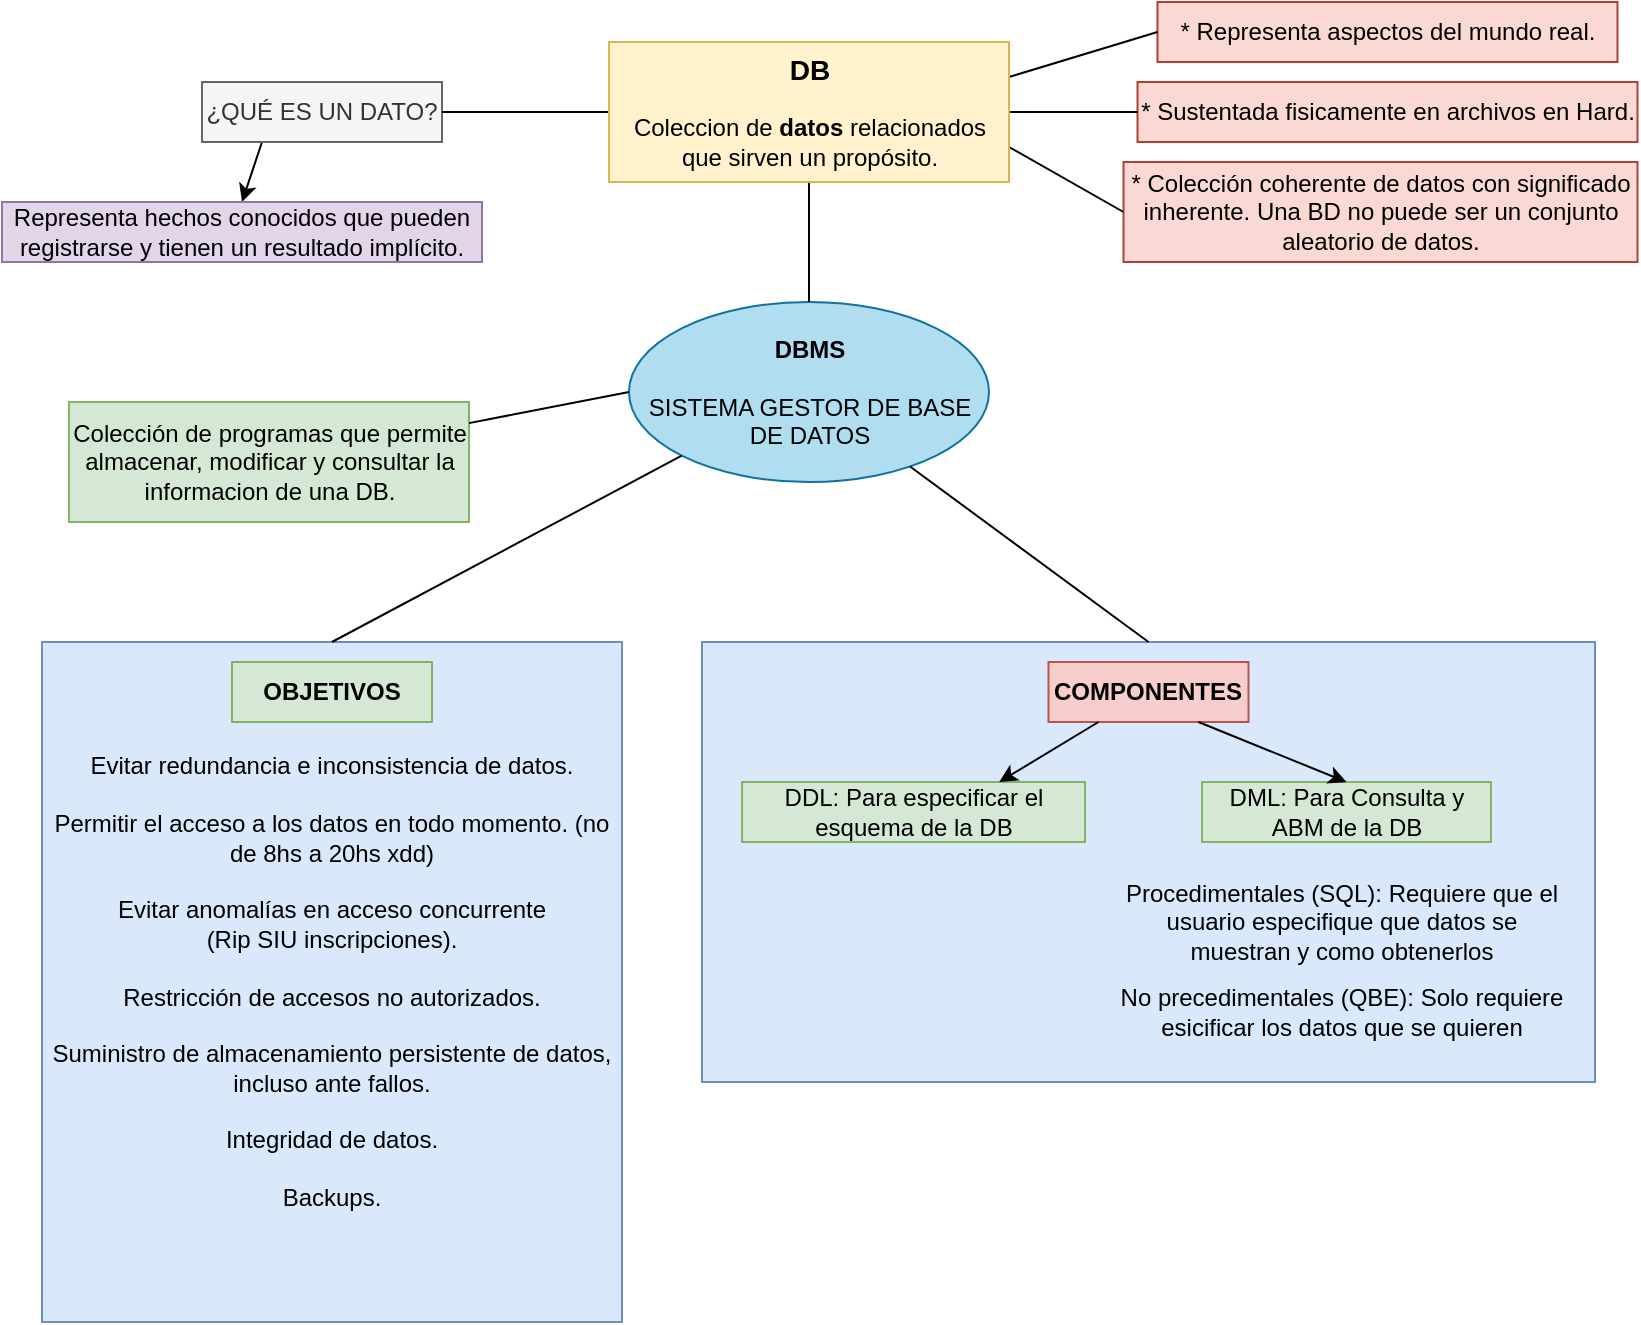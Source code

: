 <mxfile version="17.4.2" type="github" pages="6">
  <diagram id="kyv-Pfv23gA9csW_IkZh" name="DB, Datos, DBMS">
    <mxGraphModel dx="782" dy="446" grid="1" gridSize="10" guides="1" tooltips="1" connect="1" arrows="1" fold="1" page="1" pageScale="1" pageWidth="827" pageHeight="1169" background="#ffffff" math="0" shadow="0">
      <root>
        <mxCell id="0" />
        <mxCell id="1" parent="0" />
        <mxCell id="igbWti4xABd6nXq-48ni-31" value="&lt;span&gt;Evitar redundancia e inconsistencia de datos.&lt;br&gt;&lt;br&gt;&lt;/span&gt;Permitir el acceso a los datos en todo momento. (no de 8hs a 20hs xdd)&lt;br&gt;&lt;span&gt;&lt;br&gt;&lt;/span&gt;Evitar anomalías en acceso concurrente&lt;br&gt;(Rip SIU inscripciones).&lt;br&gt;&lt;span&gt;&lt;br&gt;&lt;/span&gt;Restricción de accesos no autorizados.&lt;br&gt;&lt;span&gt;&lt;br&gt;&lt;/span&gt;Suministro de almacenamiento persistente de datos, incluso ante fallos.&lt;br&gt;&lt;span&gt;&lt;br&gt;&lt;/span&gt;Integridad de datos.&lt;br&gt;&lt;span&gt;&lt;br&gt;&lt;/span&gt;Backups.&lt;span&gt;&lt;br&gt;&lt;/span&gt;" style="rounded=0;whiteSpace=wrap;html=1;fillColor=#dae8fc;strokeColor=#6c8ebf;" parent="1" vertex="1">
          <mxGeometry x="30" y="430" width="290" height="340" as="geometry" />
        </mxCell>
        <mxCell id="LoTI6cqvOIeO2nbHAi1N-4" value="" style="rounded=0;whiteSpace=wrap;html=1;fillColor=#dae8fc;strokeColor=#6c8ebf;" parent="1" vertex="1">
          <mxGeometry x="360" y="430" width="446.5" height="220" as="geometry" />
        </mxCell>
        <mxCell id="82b8sqedpG5tDT-W9cHj-5" value="* Representa aspectos del mundo real." style="text;html=1;strokeColor=#ae4132;fillColor=#fad9d5;align=center;verticalAlign=middle;whiteSpace=wrap;rounded=0;" parent="1" vertex="1">
          <mxGeometry x="587.75" y="110" width="230" height="30" as="geometry" />
        </mxCell>
        <mxCell id="82b8sqedpG5tDT-W9cHj-6" value="* Colección coherente de datos con significado inherente. Una BD no puede ser un conjunto aleatorio de datos." style="text;html=1;strokeColor=#ae4132;fillColor=#fad9d5;align=center;verticalAlign=middle;whiteSpace=wrap;rounded=0;" parent="1" vertex="1">
          <mxGeometry x="570.75" y="190" width="257" height="50" as="geometry" />
        </mxCell>
        <mxCell id="hzKp8I5DXXiYu1HuEsjh-1" value="* Sustentada fisicamente en archivos en Hard." style="text;html=1;strokeColor=#ae4132;fillColor=#fad9d5;align=center;verticalAlign=middle;whiteSpace=wrap;rounded=0;" parent="1" vertex="1">
          <mxGeometry x="577.75" y="150" width="250" height="30" as="geometry" />
        </mxCell>
        <mxCell id="y5L1Ravf5SmVqJsjnQwp-1" value="&lt;b&gt;DBMS&lt;/b&gt;&lt;br&gt;&lt;br&gt;SISTEMA GESTOR DE BASE DE DATOS" style="ellipse;whiteSpace=wrap;html=1;fillColor=#b1ddf0;strokeColor=#10739e;" parent="1" vertex="1">
          <mxGeometry x="323.5" y="260" width="180" height="90" as="geometry" />
        </mxCell>
        <mxCell id="y5L1Ravf5SmVqJsjnQwp-2" value="OBJETIVOS" style="text;html=1;align=center;verticalAlign=middle;whiteSpace=wrap;rounded=0;fontStyle=1;fillColor=#d5e8d4;strokeColor=#82b366;" parent="1" vertex="1">
          <mxGeometry x="125" y="440" width="100" height="30" as="geometry" />
        </mxCell>
        <mxCell id="y5L1Ravf5SmVqJsjnQwp-19" value="COMPONENTES" style="text;html=1;strokeColor=#b85450;fillColor=#f8cecc;align=center;verticalAlign=middle;whiteSpace=wrap;rounded=0;fontStyle=1;" parent="1" vertex="1">
          <mxGeometry x="533.25" y="440" width="100" height="30" as="geometry" />
        </mxCell>
        <mxCell id="y5L1Ravf5SmVqJsjnQwp-22" value="DDL: Para especificar el esquema de la DB" style="text;html=1;strokeColor=#82b366;fillColor=#d5e8d4;align=center;verticalAlign=middle;whiteSpace=wrap;rounded=0;" parent="1" vertex="1">
          <mxGeometry x="380" y="500" width="171.5" height="30" as="geometry" />
        </mxCell>
        <mxCell id="y5L1Ravf5SmVqJsjnQwp-23" value="DML: Para Consulta y ABM de la DB" style="text;html=1;strokeColor=#82b366;fillColor=#d5e8d4;align=center;verticalAlign=middle;whiteSpace=wrap;rounded=0;" parent="1" vertex="1">
          <mxGeometry x="610" y="500" width="144.5" height="30" as="geometry" />
        </mxCell>
        <mxCell id="y5L1Ravf5SmVqJsjnQwp-24" value="Procedimentales (SQL): Requiere que el usuario especifique que datos se muestran y como obtenerlos" style="text;html=1;strokeColor=none;fillColor=none;align=center;verticalAlign=middle;whiteSpace=wrap;rounded=0;" parent="1" vertex="1">
          <mxGeometry x="570" y="555" width="220" height="30" as="geometry" />
        </mxCell>
        <mxCell id="y5L1Ravf5SmVqJsjnQwp-25" value="No precedimentales (QBE): Solo requiere esicificar los datos que se quieren" style="text;html=1;strokeColor=none;fillColor=none;align=center;verticalAlign=middle;whiteSpace=wrap;rounded=0;" parent="1" vertex="1">
          <mxGeometry x="560" y="600" width="240" height="30" as="geometry" />
        </mxCell>
        <mxCell id="igbWti4xABd6nXq-48ni-3" value="" style="endArrow=none;html=1;rounded=0;exitX=0.5;exitY=0;exitDx=0;exitDy=0;entryX=0.5;entryY=1;entryDx=0;entryDy=0;startArrow=none;endFill=0;" parent="1" source="y5L1Ravf5SmVqJsjnQwp-1" target="H_P_8sTw69ctCnUQdK9h-1" edge="1">
          <mxGeometry width="50" height="50" relative="1" as="geometry">
            <mxPoint x="390" y="390" as="sourcePoint" />
            <mxPoint x="419.5" y="210.0" as="targetPoint" />
          </mxGeometry>
        </mxCell>
        <mxCell id="igbWti4xABd6nXq-48ni-4" value="Colección de programas que permite almacenar, modificar y consultar la informacion de una DB." style="text;html=1;strokeColor=#82b366;fillColor=#d5e8d4;align=center;verticalAlign=middle;whiteSpace=wrap;rounded=0;" parent="1" vertex="1">
          <mxGeometry x="43.5" y="310" width="200" height="60" as="geometry" />
        </mxCell>
        <mxCell id="igbWti4xABd6nXq-48ni-6" value="" style="endArrow=classic;html=1;rounded=0;exitX=0.25;exitY=1;exitDx=0;exitDy=0;startArrow=none;entryX=0.5;entryY=0;entryDx=0;entryDy=0;" parent="1" source="igbWti4xABd6nXq-48ni-7" target="igbWti4xABd6nXq-48ni-9" edge="1">
          <mxGeometry width="50" height="50" relative="1" as="geometry">
            <mxPoint x="390" y="300" as="sourcePoint" />
            <mxPoint x="430" y="370" as="targetPoint" />
          </mxGeometry>
        </mxCell>
        <mxCell id="igbWti4xABd6nXq-48ni-7" value="¿QUÉ ES UN DATO?" style="text;html=1;align=center;verticalAlign=middle;whiteSpace=wrap;rounded=0;fillColor=#f5f5f5;fontColor=#333333;strokeColor=#666666;" parent="1" vertex="1">
          <mxGeometry x="110" y="150" width="120" height="30" as="geometry" />
        </mxCell>
        <mxCell id="igbWti4xABd6nXq-48ni-8" value="" style="endArrow=none;html=1;rounded=0;exitX=0;exitY=0.5;exitDx=0;exitDy=0;entryX=1;entryY=0.5;entryDx=0;entryDy=0;" parent="1" source="H_P_8sTw69ctCnUQdK9h-1" target="igbWti4xABd6nXq-48ni-7" edge="1">
          <mxGeometry width="50" height="50" relative="1" as="geometry">
            <mxPoint x="340" y="160.0" as="sourcePoint" />
            <mxPoint x="520" y="250" as="targetPoint" />
          </mxGeometry>
        </mxCell>
        <mxCell id="igbWti4xABd6nXq-48ni-9" value="Representa hechos conocidos que pueden registrarse y tienen un resultado implícito." style="text;html=1;strokeColor=#9673a6;fillColor=#e1d5e7;align=center;verticalAlign=middle;whiteSpace=wrap;rounded=0;" parent="1" vertex="1">
          <mxGeometry x="10" y="210" width="240" height="30" as="geometry" />
        </mxCell>
        <mxCell id="igbWti4xABd6nXq-48ni-12" value="" style="endArrow=none;html=1;rounded=0;exitX=0;exitY=0.5;exitDx=0;exitDy=0;" parent="1" source="y5L1Ravf5SmVqJsjnQwp-1" target="igbWti4xABd6nXq-48ni-4" edge="1">
          <mxGeometry width="50" height="50" relative="1" as="geometry">
            <mxPoint x="413.5" y="295" as="sourcePoint" />
            <mxPoint x="463.5" y="245" as="targetPoint" />
          </mxGeometry>
        </mxCell>
        <mxCell id="igbWti4xABd6nXq-48ni-22" value="" style="endArrow=none;html=1;rounded=0;exitX=1;exitY=0.25;exitDx=0;exitDy=0;entryX=0;entryY=0.5;entryDx=0;entryDy=0;" parent="1" source="H_P_8sTw69ctCnUQdK9h-1" target="82b8sqedpG5tDT-W9cHj-5" edge="1">
          <mxGeometry width="50" height="50" relative="1" as="geometry">
            <mxPoint x="498.205" y="141.4" as="sourcePoint" />
            <mxPoint x="440" y="250" as="targetPoint" />
          </mxGeometry>
        </mxCell>
        <mxCell id="igbWti4xABd6nXq-48ni-23" value="" style="endArrow=none;html=1;rounded=0;exitX=1;exitY=0.75;exitDx=0;exitDy=0;entryX=0;entryY=0.5;entryDx=0;entryDy=0;" parent="1" source="H_P_8sTw69ctCnUQdK9h-1" target="82b8sqedpG5tDT-W9cHj-6" edge="1">
          <mxGeometry width="50" height="50" relative="1" as="geometry">
            <mxPoint x="475.448" y="195.523" as="sourcePoint" />
            <mxPoint x="440" y="250" as="targetPoint" />
          </mxGeometry>
        </mxCell>
        <mxCell id="igbWti4xABd6nXq-48ni-24" value="" style="endArrow=none;html=1;rounded=0;exitX=0;exitY=0.5;exitDx=0;exitDy=0;entryX=1;entryY=0.5;entryDx=0;entryDy=0;" parent="1" source="hzKp8I5DXXiYu1HuEsjh-1" target="H_P_8sTw69ctCnUQdK9h-1" edge="1">
          <mxGeometry width="50" height="50" relative="1" as="geometry">
            <mxPoint x="390" y="300" as="sourcePoint" />
            <mxPoint x="497.41" y="174.2" as="targetPoint" />
          </mxGeometry>
        </mxCell>
        <mxCell id="igbWti4xABd6nXq-48ni-26" value="" style="endArrow=none;html=1;rounded=0;exitX=0;exitY=1;exitDx=0;exitDy=0;entryX=0.5;entryY=0;entryDx=0;entryDy=0;endFill=0;" parent="1" source="y5L1Ravf5SmVqJsjnQwp-1" target="igbWti4xABd6nXq-48ni-31" edge="1">
          <mxGeometry width="50" height="50" relative="1" as="geometry">
            <mxPoint x="413.5" y="575" as="sourcePoint" />
            <mxPoint x="463.5" y="525" as="targetPoint" />
          </mxGeometry>
        </mxCell>
        <mxCell id="igbWti4xABd6nXq-48ni-27" value="" style="endArrow=none;html=1;rounded=0;entryX=0.5;entryY=0;entryDx=0;entryDy=0;endFill=0;" parent="1" source="y5L1Ravf5SmVqJsjnQwp-1" target="LoTI6cqvOIeO2nbHAi1N-4" edge="1">
          <mxGeometry width="50" height="50" relative="1" as="geometry">
            <mxPoint x="413.5" y="575" as="sourcePoint" />
            <mxPoint x="463.5" y="525" as="targetPoint" />
          </mxGeometry>
        </mxCell>
        <mxCell id="LoTI6cqvOIeO2nbHAi1N-3" style="edgeStyle=orthogonalEdgeStyle;rounded=0;orthogonalLoop=1;jettySize=auto;html=1;exitX=0.5;exitY=1;exitDx=0;exitDy=0;" parent="1" source="igbWti4xABd6nXq-48ni-9" target="igbWti4xABd6nXq-48ni-9" edge="1">
          <mxGeometry relative="1" as="geometry" />
        </mxCell>
        <mxCell id="LoTI6cqvOIeO2nbHAi1N-5" value="" style="endArrow=classic;html=1;rounded=0;exitX=0.25;exitY=1;exitDx=0;exitDy=0;entryX=0.75;entryY=0;entryDx=0;entryDy=0;" parent="1" source="y5L1Ravf5SmVqJsjnQwp-19" target="y5L1Ravf5SmVqJsjnQwp-22" edge="1">
          <mxGeometry width="50" height="50" relative="1" as="geometry">
            <mxPoint x="490" y="540" as="sourcePoint" />
            <mxPoint x="540" y="490" as="targetPoint" />
          </mxGeometry>
        </mxCell>
        <mxCell id="LoTI6cqvOIeO2nbHAi1N-6" value="" style="endArrow=classic;html=1;rounded=0;exitX=0.75;exitY=1;exitDx=0;exitDy=0;entryX=0.5;entryY=0;entryDx=0;entryDy=0;" parent="1" source="y5L1Ravf5SmVqJsjnQwp-19" target="y5L1Ravf5SmVqJsjnQwp-23" edge="1">
          <mxGeometry width="50" height="50" relative="1" as="geometry">
            <mxPoint x="490" y="540" as="sourcePoint" />
            <mxPoint x="540" y="490" as="targetPoint" />
          </mxGeometry>
        </mxCell>
        <mxCell id="H_P_8sTw69ctCnUQdK9h-1" value="&lt;h3&gt;&lt;b&gt;DB&lt;/b&gt;&lt;/h3&gt;&lt;span&gt;&lt;div&gt;&lt;span&gt;Coleccion de&amp;nbsp;&lt;/span&gt;&lt;b&gt;datos&amp;nbsp;&lt;/b&gt;&lt;span&gt;relacionados que sirven un propósito.&lt;/span&gt;&lt;/div&gt;&lt;div&gt;&lt;span&gt;&lt;br&gt;&lt;/span&gt;&lt;/div&gt;&lt;/span&gt;" style="rounded=0;whiteSpace=wrap;html=1;fillColor=#fff2cc;strokeColor=#d6b656;align=center;" parent="1" vertex="1">
          <mxGeometry x="313.5" y="130" width="200" height="70" as="geometry" />
        </mxCell>
      </root>
    </mxGraphModel>
  </diagram>
  <diagram id="FztRDpFghhkUc0C4HoaS" name="Modelos de datos">
    <mxGraphModel dx="313" dy="402" grid="1" gridSize="10" guides="1" tooltips="1" connect="1" arrows="1" fold="1" page="1" pageScale="1" pageWidth="827" pageHeight="1169" math="0" shadow="0">
      <root>
        <mxCell id="wAuXZagQ3o1Ts092lAWZ-0" />
        <mxCell id="wAuXZagQ3o1Ts092lAWZ-1" parent="wAuXZagQ3o1Ts092lAWZ-0" />
        <mxCell id="BfIDbwQZyBNCE8lltbw1-0" value="" style="rounded=0;whiteSpace=wrap;html=1;fillColor=#dae8fc;strokeColor=#6c8ebf;" parent="wAuXZagQ3o1Ts092lAWZ-1" vertex="1">
          <mxGeometry x="1855" y="90" width="260" height="192.5" as="geometry" />
        </mxCell>
        <mxCell id="FIEg2f-IqWj-XwJC0ZLa-0" value="" style="rounded=0;whiteSpace=wrap;html=1;fillColor=#dae8fc;strokeColor=#6c8ebf;" parent="wAuXZagQ3o1Ts092lAWZ-1" vertex="1">
          <mxGeometry x="1720" y="400" width="280" height="150" as="geometry" />
        </mxCell>
        <mxCell id="FIEg2f-IqWj-XwJC0ZLa-1" value="" style="rounded=0;whiteSpace=wrap;html=1;fillColor=#dae8fc;strokeColor=#6c8ebf;" parent="wAuXZagQ3o1Ts092lAWZ-1" vertex="1">
          <mxGeometry x="1350" y="400" width="330" height="210" as="geometry" />
        </mxCell>
        <mxCell id="FIEg2f-IqWj-XwJC0ZLa-2" value="&lt;h3&gt;MODELADO DE DATOS&lt;/h3&gt;" style="rounded=0;whiteSpace=wrap;html=1;fillColor=#fff2cc;strokeColor=#d6b656;" parent="wAuXZagQ3o1Ts092lAWZ-1" vertex="1">
          <mxGeometry x="1600" y="20" width="120" height="60" as="geometry" />
        </mxCell>
        <mxCell id="FIEg2f-IqWj-XwJC0ZLa-3" value="NIVELES DE ABSTRACCIÓN AL MODELAR" style="rounded=0;whiteSpace=wrap;html=1;fillColor=#fff2cc;strokeColor=#d6b656;" parent="wAuXZagQ3o1Ts092lAWZ-1" vertex="1">
          <mxGeometry x="1265" y="60" width="120" height="60" as="geometry" />
        </mxCell>
        <mxCell id="FIEg2f-IqWj-XwJC0ZLa-4" value="&lt;b&gt;Visión:&lt;/b&gt; Punto de vistas de los actores." style="text;html=1;strokeColor=#82b366;fillColor=#d5e8d4;align=center;verticalAlign=middle;whiteSpace=wrap;rounded=0;" parent="wAuXZagQ3o1Ts092lAWZ-1" vertex="1">
          <mxGeometry x="1125" y="142.5" width="130" height="30" as="geometry" />
        </mxCell>
        <mxCell id="FIEg2f-IqWj-XwJC0ZLa-5" value="&lt;b&gt;Conceptual:&lt;/b&gt; Se resumen todos los puntos vistas en un solo modelo, estableciendo que datos se guardan y como se relacionan" style="text;html=1;strokeColor=#82b366;fillColor=#d5e8d4;align=center;verticalAlign=middle;whiteSpace=wrap;rounded=0;" parent="wAuXZagQ3o1Ts092lAWZ-1" vertex="1">
          <mxGeometry x="1215" y="215" width="220" height="55" as="geometry" />
        </mxCell>
        <mxCell id="FIEg2f-IqWj-XwJC0ZLa-6" value="&lt;b&gt;Físico:&lt;/b&gt; describe como se almacenan realmente los datos (archivos en discos)" style="text;html=1;strokeColor=#82b366;fillColor=#d5e8d4;align=center;verticalAlign=middle;whiteSpace=wrap;rounded=0;" parent="wAuXZagQ3o1Ts092lAWZ-1" vertex="1">
          <mxGeometry x="1415" y="135" width="140" height="55" as="geometry" />
        </mxCell>
        <mxCell id="FIEg2f-IqWj-XwJC0ZLa-7" value="Es una serie de conceptos que puede utilizarse para describir un conjunto de datos y las operaciones para administrarlos." style="text;html=1;strokeColor=#9673a6;fillColor=#e1d5e7;align=center;verticalAlign=middle;whiteSpace=wrap;rounded=0;" parent="wAuXZagQ3o1Ts092lAWZ-1" vertex="1">
          <mxGeometry x="1780" y="27.5" width="240" height="45" as="geometry" />
        </mxCell>
        <mxCell id="FIEg2f-IqWj-XwJC0ZLa-8" value="" style="endArrow=none;html=1;rounded=0;exitX=1;exitY=0.5;exitDx=0;exitDy=0;entryX=0;entryY=0.5;entryDx=0;entryDy=0;" parent="wAuXZagQ3o1Ts092lAWZ-1" source="FIEg2f-IqWj-XwJC0ZLa-2" target="FIEg2f-IqWj-XwJC0ZLa-7" edge="1">
          <mxGeometry width="50" height="50" relative="1" as="geometry">
            <mxPoint x="840" y="395" as="sourcePoint" />
            <mxPoint x="890" y="345" as="targetPoint" />
          </mxGeometry>
        </mxCell>
        <mxCell id="FIEg2f-IqWj-XwJC0ZLa-9" value="" style="endArrow=none;html=1;rounded=0;exitX=0.25;exitY=0;exitDx=0;exitDy=0;entryX=1;entryY=0.75;entryDx=0;entryDy=0;" parent="wAuXZagQ3o1Ts092lAWZ-1" source="FIEg2f-IqWj-XwJC0ZLa-6" target="FIEg2f-IqWj-XwJC0ZLa-3" edge="1">
          <mxGeometry width="50" height="50" relative="1" as="geometry">
            <mxPoint x="1025" y="300" as="sourcePoint" />
            <mxPoint x="1075" y="250" as="targetPoint" />
          </mxGeometry>
        </mxCell>
        <mxCell id="FIEg2f-IqWj-XwJC0ZLa-10" value="" style="endArrow=none;html=1;rounded=0;exitX=0.5;exitY=0;exitDx=0;exitDy=0;entryX=0;entryY=0.75;entryDx=0;entryDy=0;" parent="wAuXZagQ3o1Ts092lAWZ-1" source="FIEg2f-IqWj-XwJC0ZLa-4" target="FIEg2f-IqWj-XwJC0ZLa-3" edge="1">
          <mxGeometry width="50" height="50" relative="1" as="geometry">
            <mxPoint x="1025" y="300" as="sourcePoint" />
            <mxPoint x="1075" y="250" as="targetPoint" />
          </mxGeometry>
        </mxCell>
        <mxCell id="FIEg2f-IqWj-XwJC0ZLa-11" value="" style="endArrow=none;html=1;rounded=0;shadow=0;sketch=0;startSize=10;endSize=10;strokeColor=default;strokeWidth=1;opacity=75;jumpSize=10;entryX=0.5;entryY=0;entryDx=0;entryDy=0;exitX=0.5;exitY=1;exitDx=0;exitDy=0;" parent="wAuXZagQ3o1Ts092lAWZ-1" source="FIEg2f-IqWj-XwJC0ZLa-3" target="FIEg2f-IqWj-XwJC0ZLa-5" edge="1">
          <mxGeometry width="50" height="50" relative="1" as="geometry">
            <mxPoint x="1265" y="20" as="sourcePoint" />
            <mxPoint x="1205" y="50" as="targetPoint" />
          </mxGeometry>
        </mxCell>
        <mxCell id="FIEg2f-IqWj-XwJC0ZLa-12" value="TIPOS DE MODELO" style="ellipse;whiteSpace=wrap;html=1;fillColor=#f8cecc;strokeColor=#b85450;" parent="wAuXZagQ3o1Ts092lAWZ-1" vertex="1">
          <mxGeometry x="1600" y="232.5" width="120" height="60" as="geometry" />
        </mxCell>
        <mxCell id="FIEg2f-IqWj-XwJC0ZLa-13" value="" style="endArrow=classic;html=1;rounded=0;shadow=0;sketch=0;startSize=10;endSize=10;strokeColor=default;strokeWidth=1;opacity=75;jumpSize=10;exitX=0.5;exitY=1;exitDx=0;exitDy=0;" parent="wAuXZagQ3o1Ts092lAWZ-1" source="FIEg2f-IqWj-XwJC0ZLa-2" target="FIEg2f-IqWj-XwJC0ZLa-12" edge="1">
          <mxGeometry width="50" height="50" relative="1" as="geometry">
            <mxPoint x="1040" y="265" as="sourcePoint" />
            <mxPoint x="1090" y="215" as="targetPoint" />
          </mxGeometry>
        </mxCell>
        <mxCell id="FIEg2f-IqWj-XwJC0ZLa-14" value="&lt;b&gt;BASADOS EN OBJETOS&lt;/b&gt;" style="text;html=1;strokeColor=none;fillColor=none;align=center;verticalAlign=middle;whiteSpace=wrap;rounded=0;" parent="wAuXZagQ3o1Ts092lAWZ-1" vertex="1">
          <mxGeometry x="1475" y="407.5" width="80" height="30" as="geometry" />
        </mxCell>
        <mxCell id="FIEg2f-IqWj-XwJC0ZLa-15" value="Modelo de datos funcional" style="text;html=1;strokeColor=#82b366;fillColor=#d5e8d4;align=center;verticalAlign=middle;whiteSpace=wrap;rounded=0;" parent="wAuXZagQ3o1Ts092lAWZ-1" vertex="1">
          <mxGeometry x="1414" y="540" width="70" height="45" as="geometry" />
        </mxCell>
        <mxCell id="FIEg2f-IqWj-XwJC0ZLa-16" value="Modelo de datos semántico" style="text;html=1;strokeColor=#82b366;fillColor=#d5e8d4;align=center;verticalAlign=middle;whiteSpace=wrap;rounded=0;" parent="wAuXZagQ3o1Ts092lAWZ-1" vertex="1">
          <mxGeometry x="1384" y="495" width="100" height="30" as="geometry" />
        </mxCell>
        <mxCell id="FIEg2f-IqWj-XwJC0ZLa-17" value="Modelo orientado a objetos" style="text;html=1;strokeColor=#82b366;fillColor=#d5e8d4;align=center;verticalAlign=middle;whiteSpace=wrap;rounded=0;" parent="wAuXZagQ3o1Ts092lAWZ-1" vertex="1">
          <mxGeometry x="1514" y="550" width="120" height="30" as="geometry" />
        </mxCell>
        <mxCell id="FIEg2f-IqWj-XwJC0ZLa-18" value="Modelo Entidad Relación" style="text;html=1;strokeColor=#82b366;fillColor=#d5e8d4;align=center;verticalAlign=middle;whiteSpace=wrap;rounded=0;" parent="wAuXZagQ3o1Ts092lAWZ-1" vertex="1">
          <mxGeometry x="1534" y="495" width="120" height="30" as="geometry" />
        </mxCell>
        <mxCell id="FIEg2f-IqWj-XwJC0ZLa-19" value="&lt;b&gt;BASADOS EN REGISTROS&lt;/b&gt;" style="text;html=1;strokeColor=none;fillColor=none;align=center;verticalAlign=middle;whiteSpace=wrap;rounded=0;" parent="wAuXZagQ3o1Ts092lAWZ-1" vertex="1">
          <mxGeometry x="1815" y="407.5" width="90" height="30" as="geometry" />
        </mxCell>
        <mxCell id="0Ao1om9OyPOTJB_The6l-0" style="rounded=0;orthogonalLoop=1;jettySize=auto;html=1;entryX=1;entryY=0.25;entryDx=0;entryDy=0;endArrow=none;endFill=0;" edge="1" parent="wAuXZagQ3o1Ts092lAWZ-1" source="FIEg2f-IqWj-XwJC0ZLa-20" target="FIEg2f-IqWj-XwJC0ZLa-0">
          <mxGeometry relative="1" as="geometry" />
        </mxCell>
        <mxCell id="FIEg2f-IqWj-XwJC0ZLa-20" value="Permiten especificar la estructura lógica completa de la BD, a diferencia de los basados en objetros" style="text;html=1;strokeColor=#d6b656;fillColor=#fff2cc;align=center;verticalAlign=middle;whiteSpace=wrap;rounded=0;" parent="wAuXZagQ3o1Ts092lAWZ-1" vertex="1">
          <mxGeometry x="2040" y="400" width="140" height="80" as="geometry" />
        </mxCell>
        <mxCell id="FIEg2f-IqWj-XwJC0ZLa-21" value="Modelo relacional" style="text;html=1;strokeColor=#82b366;fillColor=#d5e8d4;align=center;verticalAlign=middle;whiteSpace=wrap;rounded=0;" parent="wAuXZagQ3o1Ts092lAWZ-1" vertex="1">
          <mxGeometry x="1910" y="505" width="60" height="30" as="geometry" />
        </mxCell>
        <mxCell id="FIEg2f-IqWj-XwJC0ZLa-22" value="Modelo jerárquico" style="text;html=1;strokeColor=#82b366;fillColor=#d5e8d4;align=center;verticalAlign=middle;whiteSpace=wrap;rounded=0;" parent="wAuXZagQ3o1Ts092lAWZ-1" vertex="1">
          <mxGeometry x="1740" y="505" width="60" height="30" as="geometry" />
        </mxCell>
        <mxCell id="FIEg2f-IqWj-XwJC0ZLa-23" value="Modelo de Red" style="text;html=1;strokeColor=#82b366;fillColor=#d5e8d4;align=center;verticalAlign=middle;whiteSpace=wrap;rounded=0;" parent="wAuXZagQ3o1Ts092lAWZ-1" vertex="1">
          <mxGeometry x="1825" y="505" width="60" height="30" as="geometry" />
        </mxCell>
        <mxCell id="FIEg2f-IqWj-XwJC0ZLa-24" style="edgeStyle=orthogonalEdgeStyle;rounded=0;sketch=0;jumpSize=10;orthogonalLoop=1;jettySize=auto;html=1;exitX=0.5;exitY=1;exitDx=0;exitDy=0;shadow=0;endArrow=none;endFill=0;startSize=10;endSize=10;strokeColor=default;strokeWidth=1;opacity=75;" parent="wAuXZagQ3o1Ts092lAWZ-1" source="FIEg2f-IqWj-XwJC0ZLa-18" target="FIEg2f-IqWj-XwJC0ZLa-18" edge="1">
          <mxGeometry relative="1" as="geometry" />
        </mxCell>
        <mxCell id="FIEg2f-IqWj-XwJC0ZLa-25" style="edgeStyle=orthogonalEdgeStyle;rounded=0;sketch=0;jumpSize=10;orthogonalLoop=1;jettySize=auto;html=1;exitX=0.5;exitY=1;exitDx=0;exitDy=0;shadow=0;endArrow=none;endFill=0;startSize=10;endSize=10;strokeColor=default;strokeWidth=1;opacity=75;" parent="wAuXZagQ3o1Ts092lAWZ-1" source="FIEg2f-IqWj-XwJC0ZLa-19" target="FIEg2f-IqWj-XwJC0ZLa-19" edge="1">
          <mxGeometry relative="1" as="geometry" />
        </mxCell>
        <mxCell id="FIEg2f-IqWj-XwJC0ZLa-26" value="Obtener la naturaleza y necesidad de cada dato" style="text;html=1;strokeColor=#82b366;fillColor=#d5e8d4;align=center;verticalAlign=middle;whiteSpace=wrap;rounded=0;" parent="wAuXZagQ3o1Ts092lAWZ-1" vertex="1">
          <mxGeometry x="1885" y="182.5" width="200" height="30" as="geometry" />
        </mxCell>
        <mxCell id="FIEg2f-IqWj-XwJC0ZLa-27" value="Obener la perspectiva de cada actor asociado al problema" style="text;html=1;strokeColor=#82b366;fillColor=#d5e8d4;align=center;verticalAlign=middle;whiteSpace=wrap;rounded=0;" parent="wAuXZagQ3o1Ts092lAWZ-1" vertex="1">
          <mxGeometry x="1875" y="135" width="220" height="30" as="geometry" />
        </mxCell>
        <mxCell id="FIEg2f-IqWj-XwJC0ZLa-28" value="Observar como c/ actor utiliza cada dato." style="text;html=1;strokeColor=#82b366;fillColor=#d5e8d4;align=center;verticalAlign=middle;whiteSpace=wrap;rounded=0;" parent="wAuXZagQ3o1Ts092lAWZ-1" vertex="1">
          <mxGeometry x="1900" y="232.5" width="170" height="30" as="geometry" />
        </mxCell>
        <mxCell id="RHJfJA5FLmgm6RI0mIGe-0" value="&lt;b&gt;OBJETIVOS&lt;/b&gt;" style="text;html=1;strokeColor=none;fillColor=none;align=center;verticalAlign=middle;whiteSpace=wrap;rounded=0;" parent="wAuXZagQ3o1Ts092lAWZ-1" vertex="1">
          <mxGeometry x="1935" y="95" width="80" height="30" as="geometry" />
        </mxCell>
        <mxCell id="RHJfJA5FLmgm6RI0mIGe-5" value="" style="endArrow=none;html=1;rounded=0;exitX=1;exitY=0.75;exitDx=0;exitDy=0;entryX=0.006;entryY=0.158;entryDx=0;entryDy=0;entryPerimeter=0;" parent="wAuXZagQ3o1Ts092lAWZ-1" source="FIEg2f-IqWj-XwJC0ZLa-2" target="BfIDbwQZyBNCE8lltbw1-0" edge="1">
          <mxGeometry width="50" height="50" relative="1" as="geometry">
            <mxPoint x="1660" y="370" as="sourcePoint" />
            <mxPoint x="1710" y="320" as="targetPoint" />
          </mxGeometry>
        </mxCell>
        <mxCell id="BfIDbwQZyBNCE8lltbw1-1" value="" style="endArrow=classic;html=1;rounded=0;exitX=1;exitY=1;exitDx=0;exitDy=0;entryX=0.25;entryY=0;entryDx=0;entryDy=0;" parent="wAuXZagQ3o1Ts092lAWZ-1" source="FIEg2f-IqWj-XwJC0ZLa-12" target="FIEg2f-IqWj-XwJC0ZLa-0" edge="1">
          <mxGeometry width="50" height="50" relative="1" as="geometry">
            <mxPoint x="1660" y="480" as="sourcePoint" />
            <mxPoint x="1710" y="430" as="targetPoint" />
          </mxGeometry>
        </mxCell>
        <mxCell id="BfIDbwQZyBNCE8lltbw1-2" value="" style="endArrow=classic;html=1;rounded=0;exitX=0;exitY=1;exitDx=0;exitDy=0;entryX=0.5;entryY=0;entryDx=0;entryDy=0;" parent="wAuXZagQ3o1Ts092lAWZ-1" source="FIEg2f-IqWj-XwJC0ZLa-12" target="FIEg2f-IqWj-XwJC0ZLa-1" edge="1">
          <mxGeometry width="50" height="50" relative="1" as="geometry">
            <mxPoint x="1660" y="480" as="sourcePoint" />
            <mxPoint x="1710" y="430" as="targetPoint" />
          </mxGeometry>
        </mxCell>
        <mxCell id="BfIDbwQZyBNCE8lltbw1-7" value="&lt;div&gt;&lt;b&gt;&lt;br&gt;&lt;/b&gt;&lt;/div&gt;&lt;div&gt;&lt;b&gt;&lt;br&gt;&lt;/b&gt;&lt;/div&gt;&lt;div&gt;&lt;b&gt;&lt;br&gt;&lt;/b&gt;&lt;/div&gt;&lt;div&gt;&lt;b&gt;Conceptual &lt;/b&gt;representación abstracta&lt;/div&gt;&lt;div&gt;integrando las vistas (como maqueta).&lt;/div&gt;&lt;div&gt;&lt;br&gt;&lt;/div&gt;&lt;div&gt;&lt;b&gt;Lógico&amp;nbsp;&lt;/b&gt;representación en una computadora. (Similar a un plano).&lt;/div&gt;&lt;div&gt;&lt;br&gt;&lt;/div&gt;&lt;div&gt;&lt;b&gt;Físico &lt;/b&gt;determinar estructuras de almacenamiento físico.&lt;/div&gt;&lt;div&gt;&lt;br&gt;&lt;/div&gt;" style="rounded=0;whiteSpace=wrap;html=1;fillColor=#dae8fc;strokeColor=#6c8ebf;" parent="wAuXZagQ3o1Ts092lAWZ-1" vertex="1">
          <mxGeometry x="920" y="330" width="260" height="180" as="geometry" />
        </mxCell>
        <mxCell id="GoRD_qjrzOBXORfzcFoz-0" value="(visión, conceptual). Para entender lo que el usuario quiere y comunicarselo (fácil de entender para el usuario)" style="text;whiteSpace=wrap;html=1;" parent="wAuXZagQ3o1Ts092lAWZ-1" vertex="1">
          <mxGeometry x="1400" y="437.5" width="230" height="47.5" as="geometry" />
        </mxCell>
        <mxCell id="_pK01w7IZXRyCH5eMhjX-0" value="(conceptual, físico). La BD se estructura en reg. long. fija. Se dispone de lenguaje asociado para expresar consultas" style="text;whiteSpace=wrap;html=1;" parent="wAuXZagQ3o1Ts092lAWZ-1" vertex="1">
          <mxGeometry x="1730" y="437.5" width="260" height="50" as="geometry" />
        </mxCell>
        <mxCell id="BfIDbwQZyBNCE8lltbw1-5" value="&lt;div&gt;DISEÑO DE DATOS: 3 ETAPAS&lt;/div&gt;" style="text;html=1;strokeColor=#10739e;fillColor=#b1ddf0;align=center;verticalAlign=middle;whiteSpace=wrap;rounded=0;" parent="wAuXZagQ3o1Ts092lAWZ-1" vertex="1">
          <mxGeometry x="950" y="340" width="200" height="30" as="geometry" />
        </mxCell>
        <mxCell id="_pK01w7IZXRyCH5eMhjX-1" value="Genérico&lt;br&gt;Alejado del tipo de DBMS&lt;br&gt;Alejado del producto particular" style="rounded=0;whiteSpace=wrap;html=1;fillColor=#d5e8d4;strokeColor=#82b366;" parent="wAuXZagQ3o1Ts092lAWZ-1" vertex="1">
          <mxGeometry x="1210" y="300" width="170" height="60" as="geometry" />
        </mxCell>
        <mxCell id="_pK01w7IZXRyCH5eMhjX-2" value="Más específico&lt;br&gt;Orientado a un tipo de DBMS&lt;br&gt;Alejado del producto particular" style="rounded=0;whiteSpace=wrap;html=1;fillColor=#d5e8d4;strokeColor=#82b366;" parent="wAuXZagQ3o1Ts092lAWZ-1" vertex="1">
          <mxGeometry x="827" y="522.5" width="170" height="80" as="geometry" />
        </mxCell>
        <mxCell id="_pK01w7IZXRyCH5eMhjX-3" value="Específico&lt;br&gt;Orientado a un producto" style="rounded=0;whiteSpace=wrap;html=1;fillColor=#d5e8d4;strokeColor=#82b366;" parent="wAuXZagQ3o1Ts092lAWZ-1" vertex="1">
          <mxGeometry x="1140" y="535" width="130" height="70" as="geometry" />
        </mxCell>
        <mxCell id="_pK01w7IZXRyCH5eMhjX-5" value="" style="endArrow=classic;html=1;rounded=0;entryX=0.5;entryY=1;entryDx=0;entryDy=0;" parent="wAuXZagQ3o1Ts092lAWZ-1" target="_pK01w7IZXRyCH5eMhjX-1" edge="1">
          <mxGeometry width="50" height="50" relative="1" as="geometry">
            <mxPoint x="1180" y="380" as="sourcePoint" />
            <mxPoint x="1100" y="370" as="targetPoint" />
            <Array as="points">
              <mxPoint x="1295" y="380" />
            </Array>
          </mxGeometry>
        </mxCell>
        <mxCell id="_pK01w7IZXRyCH5eMhjX-6" value="" style="endArrow=classic;html=1;rounded=0;exitX=0.003;exitY=0.542;exitDx=0;exitDy=0;exitPerimeter=0;" parent="wAuXZagQ3o1Ts092lAWZ-1" source="BfIDbwQZyBNCE8lltbw1-7" edge="1">
          <mxGeometry width="50" height="50" relative="1" as="geometry">
            <mxPoint x="1050" y="490" as="sourcePoint" />
            <mxPoint x="880" y="520" as="targetPoint" />
            <Array as="points">
              <mxPoint x="880" y="428" />
            </Array>
          </mxGeometry>
        </mxCell>
        <mxCell id="_pK01w7IZXRyCH5eMhjX-7" value="" style="endArrow=classic;html=1;rounded=0;exitX=1.015;exitY=0.818;exitDx=0;exitDy=0;exitPerimeter=0;entryX=0.5;entryY=0;entryDx=0;entryDy=0;" parent="wAuXZagQ3o1Ts092lAWZ-1" source="BfIDbwQZyBNCE8lltbw1-7" target="_pK01w7IZXRyCH5eMhjX-3" edge="1">
          <mxGeometry width="50" height="50" relative="1" as="geometry">
            <mxPoint x="1050" y="490" as="sourcePoint" />
            <mxPoint x="1100" y="440" as="targetPoint" />
            <Array as="points">
              <mxPoint x="1205" y="477" />
            </Array>
          </mxGeometry>
        </mxCell>
      </root>
    </mxGraphModel>
  </diagram>
  <diagram id="_aeekphJmQ_JxzKB2d0n" name="Modelo ER - Conceptual">
    <mxGraphModel dx="3107" dy="804" grid="1" gridSize="10" guides="1" tooltips="1" connect="1" arrows="1" fold="1" page="1" pageScale="1" pageWidth="827" pageHeight="1169" math="0" shadow="0">
      <root>
        <mxCell id="yR6vh7apyY_7gsYLu8oF-0" />
        <mxCell id="yR6vh7apyY_7gsYLu8oF-1" parent="yR6vh7apyY_7gsYLu8oF-0" />
        <mxCell id="SoOxSxhJbX_ROLQLt3yH-2" value="&lt;span style=&quot;text-align: left&quot;&gt;&lt;br&gt;Abstraer la información de un problema.&lt;br&gt;&lt;br&gt;&lt;/span&gt;&lt;span style=&quot;text-align: left&quot;&gt;Captar las necesidad del cliente respecto al problema.&lt;br&gt;&lt;br&gt;&lt;/span&gt;&lt;span style=&quot;text-align: left&quot;&gt;Mejora la interacción cliente / desarrollador disminuyendo la brecha entre la realidad del problema y el sistema a desarrollar.&lt;/span&gt;&lt;span style=&quot;text-align: left&quot;&gt;&lt;br&gt;&lt;/span&gt;" style="rounded=0;whiteSpace=wrap;html=1;fillColor=#dae8fc;strokeColor=#6c8ebf;" parent="yR6vh7apyY_7gsYLu8oF-1" vertex="1">
          <mxGeometry x="460" y="170" width="340" height="175" as="geometry" />
        </mxCell>
        <mxCell id="ZbFmldifANwtl0lqOs82-0" value="&lt;b style=&quot;text-align: left&quot;&gt;&lt;br&gt;&lt;br&gt;Expresividad:&lt;/b&gt;&lt;span style=&quot;text-align: left&quot;&gt;&amp;nbsp;disponer de todos los medios necesarios para describir un problema.&lt;br&gt;&lt;br&gt;&lt;/span&gt;&lt;b style=&quot;text-align: left&quot;&gt;Formalidad:&amp;nbsp;&lt;/b&gt;&lt;span style=&quot;text-align: left&quot;&gt;cada elemento representado sea preciso y bien definido, con una sola. interpretación posible.&lt;br&gt;&lt;/span&gt;&lt;span style=&quot;text-align: left&quot;&gt;&lt;br&gt;&lt;/span&gt;&lt;b style=&quot;text-align: left&quot;&gt;Minimalidad:&lt;/b&gt;&lt;span style=&quot;text-align: left&quot;&gt;&amp;nbsp;cada elemento tiene una única representación posible.&lt;br&gt;&lt;/span&gt;&lt;span style=&quot;text-align: left&quot;&gt;&lt;br&gt;&lt;/span&gt;&lt;b style=&quot;text-align: left&quot;&gt;Simplicidad:&lt;/b&gt;&lt;span style=&quot;text-align: left&quot;&gt;&amp;nbsp;el modelo debe ser fácil de entender por el cliente y por el desarrollador.&lt;/span&gt;&lt;span style=&quot;text-align: left&quot;&gt;&lt;br&gt;&lt;/span&gt;" style="rounded=0;whiteSpace=wrap;html=1;fillColor=#dae8fc;strokeColor=#6c8ebf;" parent="yR6vh7apyY_7gsYLu8oF-1" vertex="1">
          <mxGeometry x="-16" y="150" width="325" height="240" as="geometry" />
        </mxCell>
        <mxCell id="yR6vh7apyY_7gsYLu8oF-62" value="" style="endArrow=none;html=1;rounded=0;exitX=0.5;exitY=0;exitDx=0;exitDy=0;" parent="yR6vh7apyY_7gsYLu8oF-1" source="yR6vh7apyY_7gsYLu8oF-56" target="yR6vh7apyY_7gsYLu8oF-55" edge="1">
          <mxGeometry width="50" height="50" relative="1" as="geometry">
            <mxPoint x="330.25" y="750" as="sourcePoint" />
            <mxPoint x="136.75" y="950" as="targetPoint" />
          </mxGeometry>
        </mxCell>
        <mxCell id="SoOxSxhJbX_ROLQLt3yH-0" style="edgeStyle=orthogonalEdgeStyle;rounded=0;orthogonalLoop=1;jettySize=auto;html=1;exitX=1;exitY=0.5;exitDx=0;exitDy=0;entryX=0;entryY=0.5;entryDx=0;entryDy=0;fontColor=#3333FF;endArrow=none;endFill=0;" parent="yR6vh7apyY_7gsYLu8oF-1" source="yR6vh7apyY_7gsYLu8oF-2" target="1_iYeQalzvefCCL4fvrW-0" edge="1">
          <mxGeometry relative="1" as="geometry" />
        </mxCell>
        <mxCell id="SoOxSxhJbX_ROLQLt3yH-3" style="rounded=0;orthogonalLoop=1;jettySize=auto;html=1;exitX=0.75;exitY=1;exitDx=0;exitDy=0;entryX=0.25;entryY=0;entryDx=0;entryDy=0;fontColor=#3333FF;" parent="yR6vh7apyY_7gsYLu8oF-1" source="yR6vh7apyY_7gsYLu8oF-2" target="SoOxSxhJbX_ROLQLt3yH-2" edge="1">
          <mxGeometry relative="1" as="geometry" />
        </mxCell>
        <mxCell id="SoOxSxhJbX_ROLQLt3yH-4" style="edgeStyle=orthogonalEdgeStyle;rounded=0;orthogonalLoop=1;jettySize=auto;html=1;exitX=0;exitY=0.5;exitDx=0;exitDy=0;entryX=0.5;entryY=0;entryDx=0;entryDy=0;fontColor=#3333FF;" parent="yR6vh7apyY_7gsYLu8oF-1" source="yR6vh7apyY_7gsYLu8oF-2" target="ZbFmldifANwtl0lqOs82-0" edge="1">
          <mxGeometry relative="1" as="geometry" />
        </mxCell>
        <mxCell id="yR6vh7apyY_7gsYLu8oF-2" value="&lt;h3&gt;&amp;nbsp;MODELO CONCEPTUAL ER&lt;/h3&gt;" style="text;whiteSpace=wrap;html=1;align=center;fillColor=#fff2cc;strokeColor=#d6b656;" parent="yR6vh7apyY_7gsYLu8oF-1" vertex="1">
          <mxGeometry x="309" y="60" width="210" height="60" as="geometry" />
        </mxCell>
        <mxCell id="yR6vh7apyY_7gsYLu8oF-3" value="OBJETIVOS" style="text;html=1;strokeColor=#82b366;fillColor=#d5e8d4;align=center;verticalAlign=middle;whiteSpace=wrap;rounded=0;" parent="yR6vh7apyY_7gsYLu8oF-1" vertex="1">
          <mxGeometry x="592.5" y="175" width="77.5" height="30" as="geometry" />
        </mxCell>
        <mxCell id="yR6vh7apyY_7gsYLu8oF-7" value="CARACTERÍSTICAS" style="text;html=1;strokeColor=#82b366;fillColor=#d5e8d4;align=center;verticalAlign=middle;whiteSpace=wrap;rounded=0;" parent="yR6vh7apyY_7gsYLu8oF-1" vertex="1">
          <mxGeometry x="79" y="160" width="140" height="30" as="geometry" />
        </mxCell>
        <mxCell id="yR6vh7apyY_7gsYLu8oF-12" value="Representa un elemento u objeto del mundo real con identidad." style="text;whiteSpace=wrap;html=1;fillColor=#e1d5e7;strokeColor=#9673a6;" parent="yR6vh7apyY_7gsYLu8oF-1" vertex="1">
          <mxGeometry x="670" y="535" width="260" height="50" as="geometry" />
        </mxCell>
        <mxCell id="yR6vh7apyY_7gsYLu8oF-13" value="ENTIDAD" style="rounded=0;whiteSpace=wrap;html=1;fillColor=#b1ddf0;strokeColor=#10739e;" parent="yR6vh7apyY_7gsYLu8oF-1" vertex="1">
          <mxGeometry x="550" y="540" width="100" height="40" as="geometry" />
        </mxCell>
        <mxCell id="yR6vh7apyY_7gsYLu8oF-14" value="CONJUNTO DE ENTIDADES" style="text;html=1;align=center;verticalAlign=middle;whiteSpace=wrap;rounded=0;fillColor=#fad9d5;strokeColor=#ae4132;" parent="yR6vh7apyY_7gsYLu8oF-1" vertex="1">
          <mxGeometry x="724" y="680" width="100" height="50" as="geometry" />
        </mxCell>
        <mxCell id="yR6vh7apyY_7gsYLu8oF-19" value="Representa una propiedad básica de una entidad o relación.&lt;br&gt;&lt;div&gt;Equivale a un campo de un registro&lt;span&gt;.&lt;/span&gt;&lt;/div&gt;" style="text;whiteSpace=wrap;html=1;fillColor=#e1d5e7;strokeColor=#9673a6;" parent="yR6vh7apyY_7gsYLu8oF-1" vertex="1">
          <mxGeometry x="-80" y="530" width="200" height="60" as="geometry" />
        </mxCell>
        <mxCell id="yR6vh7apyY_7gsYLu8oF-20" value="ATRIBUTO" style="rounded=0;whiteSpace=wrap;html=1;strokeColor=#10739e;fillColor=#b1ddf0;" parent="yR6vh7apyY_7gsYLu8oF-1" vertex="1">
          <mxGeometry x="175" y="540" width="90" height="40" as="geometry" />
        </mxCell>
        <mxCell id="yR6vh7apyY_7gsYLu8oF-21" value="ATRIBUTO COMPUESTO" style="ellipse;whiteSpace=wrap;html=1;strokeColor=#ae4132;fillColor=#fad9d5;" parent="yR6vh7apyY_7gsYLu8oF-1" vertex="1">
          <mxGeometry x="20" y="645" width="120" height="80" as="geometry" />
        </mxCell>
        <mxCell id="yR6vh7apyY_7gsYLu8oF-61" value="" style="rounded=0;orthogonalLoop=1;jettySize=auto;html=1;endArrow=none;endFill=0;" parent="yR6vh7apyY_7gsYLu8oF-1" source="yR6vh7apyY_7gsYLu8oF-23" target="yR6vh7apyY_7gsYLu8oF-52" edge="1">
          <mxGeometry relative="1" as="geometry" />
        </mxCell>
        <mxCell id="yR6vh7apyY_7gsYLu8oF-23" value="IDENTIFICADOR" style="ellipse;whiteSpace=wrap;html=1;strokeColor=#10739e;fillColor=#b1ddf0;" parent="yR6vh7apyY_7gsYLu8oF-1" vertex="1">
          <mxGeometry x="354" y="670" width="120" height="80" as="geometry" />
        </mxCell>
        <mxCell id="yR6vh7apyY_7gsYLu8oF-64" value="" style="edgeStyle=none;rounded=0;orthogonalLoop=1;jettySize=auto;html=1;endArrow=none;endFill=0;" parent="yR6vh7apyY_7gsYLu8oF-1" source="yR6vh7apyY_7gsYLu8oF-24" target="yR6vh7apyY_7gsYLu8oF-53" edge="1">
          <mxGeometry relative="1" as="geometry" />
        </mxCell>
        <mxCell id="yR6vh7apyY_7gsYLu8oF-24" value="JERARQUÍAS&lt;br&gt;(Generalización)" style="ellipse;whiteSpace=wrap;html=1;strokeColor=#10739e;fillColor=#b1ddf0;" parent="yR6vh7apyY_7gsYLu8oF-1" vertex="1">
          <mxGeometry x="620" y="820" width="120" height="80" as="geometry" />
        </mxCell>
        <mxCell id="yR6vh7apyY_7gsYLu8oF-65" value="" style="edgeStyle=none;rounded=0;orthogonalLoop=1;jettySize=auto;html=1;endArrow=none;endFill=0;" parent="yR6vh7apyY_7gsYLu8oF-1" source="yR6vh7apyY_7gsYLu8oF-25" target="yR6vh7apyY_7gsYLu8oF-54" edge="1">
          <mxGeometry relative="1" as="geometry" />
        </mxCell>
        <mxCell id="yR6vh7apyY_7gsYLu8oF-25" value="SUBCONJUNTO" style="ellipse;whiteSpace=wrap;html=1;strokeColor=#10739e;fillColor=#b1ddf0;" parent="yR6vh7apyY_7gsYLu8oF-1" vertex="1">
          <mxGeometry x="820" y="820" width="120" height="80" as="geometry" />
        </mxCell>
        <mxCell id="yR6vh7apyY_7gsYLu8oF-60" value="" style="rounded=0;orthogonalLoop=1;jettySize=auto;html=1;endArrow=none;endFill=0;" parent="yR6vh7apyY_7gsYLu8oF-1" source="yR6vh7apyY_7gsYLu8oF-26" target="yR6vh7apyY_7gsYLu8oF-55" edge="1">
          <mxGeometry relative="1" as="geometry" />
        </mxCell>
        <mxCell id="yR6vh7apyY_7gsYLu8oF-26" value="ATRIBUTOS DERIVADOS" style="ellipse;whiteSpace=wrap;html=1;strokeColor=#ae4132;fillColor=#fad9d5;" parent="yR6vh7apyY_7gsYLu8oF-1" vertex="1">
          <mxGeometry x="129" y="740" width="120" height="80" as="geometry" />
        </mxCell>
        <mxCell id="yR6vh7apyY_7gsYLu8oF-48" value="" style="edgeStyle=orthogonalEdgeStyle;rounded=0;orthogonalLoop=1;jettySize=auto;html=1;" parent="yR6vh7apyY_7gsYLu8oF-1" source="yR6vh7apyY_7gsYLu8oF-27" target="yR6vh7apyY_7gsYLu8oF-46" edge="1">
          <mxGeometry relative="1" as="geometry" />
        </mxCell>
        <mxCell id="yR6vh7apyY_7gsYLu8oF-27" value="COMPONENTES" style="rounded=0;whiteSpace=wrap;html=1;strokeColor=#666666;fillColor=#f5f5f5;fontColor=#333333;" parent="yR6vh7apyY_7gsYLu8oF-1" vertex="1">
          <mxGeometry x="354" y="400" width="120" height="60" as="geometry" />
        </mxCell>
        <mxCell id="yR6vh7apyY_7gsYLu8oF-29" value="" style="endArrow=classic;html=1;rounded=0;exitX=0.5;exitY=1;exitDx=0;exitDy=0;entryX=0.5;entryY=0;entryDx=0;entryDy=0;" parent="yR6vh7apyY_7gsYLu8oF-1" source="yR6vh7apyY_7gsYLu8oF-2" target="yR6vh7apyY_7gsYLu8oF-27" edge="1">
          <mxGeometry width="50" height="50" relative="1" as="geometry">
            <mxPoint x="330" y="390" as="sourcePoint" />
            <mxPoint x="380" y="340" as="targetPoint" />
          </mxGeometry>
        </mxCell>
        <mxCell id="yR6vh7apyY_7gsYLu8oF-30" value="" style="endArrow=classic;html=1;rounded=0;exitX=0;exitY=1;exitDx=0;exitDy=0;entryX=1;entryY=0;entryDx=0;entryDy=0;" parent="yR6vh7apyY_7gsYLu8oF-1" source="yR6vh7apyY_7gsYLu8oF-27" target="yR6vh7apyY_7gsYLu8oF-20" edge="1">
          <mxGeometry width="50" height="50" relative="1" as="geometry">
            <mxPoint x="330" y="530" as="sourcePoint" />
            <mxPoint x="380" y="480" as="targetPoint" />
          </mxGeometry>
        </mxCell>
        <mxCell id="yR6vh7apyY_7gsYLu8oF-31" value="" style="endArrow=none;html=1;rounded=0;exitX=0;exitY=0.5;exitDx=0;exitDy=0;entryX=1;entryY=0.5;entryDx=0;entryDy=0;" parent="yR6vh7apyY_7gsYLu8oF-1" source="yR6vh7apyY_7gsYLu8oF-20" target="yR6vh7apyY_7gsYLu8oF-19" edge="1">
          <mxGeometry width="50" height="50" relative="1" as="geometry">
            <mxPoint x="445" y="530" as="sourcePoint" />
            <mxPoint x="495" y="480" as="targetPoint" />
          </mxGeometry>
        </mxCell>
        <mxCell id="yR6vh7apyY_7gsYLu8oF-32" value="" style="endArrow=classic;html=1;rounded=0;exitX=0.25;exitY=1;exitDx=0;exitDy=0;" parent="yR6vh7apyY_7gsYLu8oF-1" source="yR6vh7apyY_7gsYLu8oF-20" target="yR6vh7apyY_7gsYLu8oF-21" edge="1">
          <mxGeometry width="50" height="50" relative="1" as="geometry">
            <mxPoint x="410" y="660" as="sourcePoint" />
            <mxPoint x="460" y="610" as="targetPoint" />
          </mxGeometry>
        </mxCell>
        <mxCell id="yR6vh7apyY_7gsYLu8oF-33" value="" style="endArrow=classic;html=1;rounded=0;exitX=0.75;exitY=1;exitDx=0;exitDy=0;" parent="yR6vh7apyY_7gsYLu8oF-1" source="yR6vh7apyY_7gsYLu8oF-20" target="yR6vh7apyY_7gsYLu8oF-26" edge="1">
          <mxGeometry width="50" height="50" relative="1" as="geometry">
            <mxPoint x="410" y="660" as="sourcePoint" />
            <mxPoint x="460" y="610" as="targetPoint" />
          </mxGeometry>
        </mxCell>
        <mxCell id="yR6vh7apyY_7gsYLu8oF-36" value="" style="endArrow=classic;html=1;rounded=0;exitX=1;exitY=1;exitDx=0;exitDy=0;entryX=0;entryY=0;entryDx=0;entryDy=0;" parent="yR6vh7apyY_7gsYLu8oF-1" source="yR6vh7apyY_7gsYLu8oF-27" target="yR6vh7apyY_7gsYLu8oF-13" edge="1">
          <mxGeometry width="50" height="50" relative="1" as="geometry">
            <mxPoint x="330" y="660" as="sourcePoint" />
            <mxPoint x="380" y="610" as="targetPoint" />
          </mxGeometry>
        </mxCell>
        <mxCell id="yR6vh7apyY_7gsYLu8oF-37" value="" style="endArrow=none;html=1;rounded=0;entryX=0;entryY=0.5;entryDx=0;entryDy=0;exitX=1;exitY=0.5;exitDx=0;exitDy=0;" parent="yR6vh7apyY_7gsYLu8oF-1" source="yR6vh7apyY_7gsYLu8oF-13" target="yR6vh7apyY_7gsYLu8oF-12" edge="1">
          <mxGeometry width="50" height="50" relative="1" as="geometry">
            <mxPoint x="550" y="540" as="sourcePoint" />
            <mxPoint x="224" y="610" as="targetPoint" />
          </mxGeometry>
        </mxCell>
        <mxCell id="yR6vh7apyY_7gsYLu8oF-38" value="" style="endArrow=classic;html=1;rounded=0;exitX=0.75;exitY=1;exitDx=0;exitDy=0;entryX=0.5;entryY=0;entryDx=0;entryDy=0;" parent="yR6vh7apyY_7gsYLu8oF-1" source="yR6vh7apyY_7gsYLu8oF-13" target="yR6vh7apyY_7gsYLu8oF-14" edge="1">
          <mxGeometry width="50" height="50" relative="1" as="geometry">
            <mxPoint x="330" y="660" as="sourcePoint" />
            <mxPoint x="380" y="610" as="targetPoint" />
          </mxGeometry>
        </mxCell>
        <mxCell id="yR6vh7apyY_7gsYLu8oF-41" value="" style="endArrow=none;html=1;rounded=0;entryX=0;entryY=1;entryDx=0;entryDy=0;exitX=1;exitY=0;exitDx=0;exitDy=0;" parent="yR6vh7apyY_7gsYLu8oF-1" source="yR6vh7apyY_7gsYLu8oF-23" target="yR6vh7apyY_7gsYLu8oF-13" edge="1">
          <mxGeometry width="50" height="50" relative="1" as="geometry">
            <mxPoint x="330" y="660" as="sourcePoint" />
            <mxPoint x="380" y="610" as="targetPoint" />
          </mxGeometry>
        </mxCell>
        <mxCell id="yR6vh7apyY_7gsYLu8oF-42" value="" style="endArrow=none;html=1;rounded=0;exitX=1;exitY=1;exitDx=0;exitDy=0;entryX=0;entryY=0;entryDx=0;entryDy=0;" parent="yR6vh7apyY_7gsYLu8oF-1" source="yR6vh7apyY_7gsYLu8oF-20" target="yR6vh7apyY_7gsYLu8oF-23" edge="1">
          <mxGeometry width="50" height="50" relative="1" as="geometry">
            <mxPoint x="330" y="660" as="sourcePoint" />
            <mxPoint x="380" y="610" as="targetPoint" />
          </mxGeometry>
        </mxCell>
        <mxCell id="yR6vh7apyY_7gsYLu8oF-44" value="" style="endArrow=classic;html=1;rounded=0;exitX=0;exitY=1;exitDx=0;exitDy=0;entryX=0.5;entryY=0;entryDx=0;entryDy=0;" parent="yR6vh7apyY_7gsYLu8oF-1" source="yR6vh7apyY_7gsYLu8oF-14" target="yR6vh7apyY_7gsYLu8oF-24" edge="1">
          <mxGeometry width="50" height="50" relative="1" as="geometry">
            <mxPoint x="480" y="680" as="sourcePoint" />
            <mxPoint x="530" y="630" as="targetPoint" />
          </mxGeometry>
        </mxCell>
        <mxCell id="yR6vh7apyY_7gsYLu8oF-45" value="" style="endArrow=classic;html=1;rounded=0;exitX=1;exitY=1;exitDx=0;exitDy=0;entryX=0.376;entryY=0.029;entryDx=0;entryDy=0;entryPerimeter=0;" parent="yR6vh7apyY_7gsYLu8oF-1" source="yR6vh7apyY_7gsYLu8oF-14" target="yR6vh7apyY_7gsYLu8oF-25" edge="1">
          <mxGeometry width="50" height="50" relative="1" as="geometry">
            <mxPoint x="480" y="680" as="sourcePoint" />
            <mxPoint x="530" y="630" as="targetPoint" />
          </mxGeometry>
        </mxCell>
        <mxCell id="yR6vh7apyY_7gsYLu8oF-49" value="" style="edgeStyle=orthogonalEdgeStyle;rounded=0;orthogonalLoop=1;jettySize=auto;html=1;endArrow=none;endFill=0;" parent="yR6vh7apyY_7gsYLu8oF-1" source="yR6vh7apyY_7gsYLu8oF-46" target="yR6vh7apyY_7gsYLu8oF-47" edge="1">
          <mxGeometry relative="1" as="geometry" />
        </mxCell>
        <mxCell id="yR6vh7apyY_7gsYLu8oF-46" value="RELACIONES&lt;br&gt;(Agregación)" style="rounded=0;whiteSpace=wrap;html=1;strokeColor=#10739e;fillColor=#b1ddf0;" parent="yR6vh7apyY_7gsYLu8oF-1" vertex="1">
          <mxGeometry x="564" y="410" width="106" height="40" as="geometry" />
        </mxCell>
        <mxCell id="yR6vh7apyY_7gsYLu8oF-47" value="Representan agregaciones entre 2 o más entidades." style="text;html=1;strokeColor=#9673a6;fillColor=#e1d5e7;align=center;verticalAlign=middle;whiteSpace=wrap;rounded=0;" parent="yR6vh7apyY_7gsYLu8oF-1" vertex="1">
          <mxGeometry x="700" y="405" width="200" height="50" as="geometry" />
        </mxCell>
        <mxCell id="yR6vh7apyY_7gsYLu8oF-50" value="Combinación de atributos simples." style="text;html=1;strokeColor=#9673a6;fillColor=#e1d5e7;align=center;verticalAlign=middle;whiteSpace=wrap;rounded=0;" parent="yR6vh7apyY_7gsYLu8oF-1" vertex="1">
          <mxGeometry x="-90" y="740" width="120" height="50" as="geometry" />
        </mxCell>
        <mxCell id="yR6vh7apyY_7gsYLu8oF-51" value="" style="endArrow=none;html=1;rounded=0;exitX=0;exitY=1;exitDx=0;exitDy=0;entryX=0.5;entryY=0;entryDx=0;entryDy=0;" parent="yR6vh7apyY_7gsYLu8oF-1" source="yR6vh7apyY_7gsYLu8oF-21" target="yR6vh7apyY_7gsYLu8oF-50" edge="1">
          <mxGeometry width="50" height="50" relative="1" as="geometry">
            <mxPoint x="330" y="640" as="sourcePoint" />
            <mxPoint x="380" y="590" as="targetPoint" />
          </mxGeometry>
        </mxCell>
        <mxCell id="gj7wNLteCC-HCq0XYJLv-3" style="edgeStyle=orthogonalEdgeStyle;rounded=0;orthogonalLoop=1;jettySize=auto;html=1;exitX=0.25;exitY=1;exitDx=0;exitDy=0;entryX=0.5;entryY=0;entryDx=0;entryDy=0;" parent="yR6vh7apyY_7gsYLu8oF-1" source="yR6vh7apyY_7gsYLu8oF-52" target="gj7wNLteCC-HCq0XYJLv-0" edge="1">
          <mxGeometry relative="1" as="geometry" />
        </mxCell>
        <mxCell id="gj7wNLteCC-HCq0XYJLv-5" style="edgeStyle=orthogonalEdgeStyle;rounded=0;orthogonalLoop=1;jettySize=auto;html=1;exitX=0.75;exitY=1;exitDx=0;exitDy=0;entryX=0.5;entryY=0;entryDx=0;entryDy=0;" parent="yR6vh7apyY_7gsYLu8oF-1" source="yR6vh7apyY_7gsYLu8oF-52" target="gj7wNLteCC-HCq0XYJLv-1" edge="1">
          <mxGeometry relative="1" as="geometry" />
        </mxCell>
        <mxCell id="yR6vh7apyY_7gsYLu8oF-52" value="Es un atributo o conjunto de atributos que permite reconocer una entidad dentro del conjunto de entidades.&amp;nbsp;" style="text;html=1;strokeColor=#82b366;fillColor=#d5e8d4;align=center;verticalAlign=middle;whiteSpace=wrap;rounded=0;" parent="yR6vh7apyY_7gsYLu8oF-1" vertex="1">
          <mxGeometry x="294" y="770" width="240" height="70" as="geometry" />
        </mxCell>
        <mxCell id="yR6vh7apyY_7gsYLu8oF-53" value="Permite extraer propiedades comúnes de varias entidades (o relaciones) y generar una superentidad que las contenga.&lt;br&gt;&lt;br&gt;Cobertura total o parcial y superpuesta o exclusiva." style="text;html=1;strokeColor=#82b366;fillColor=#d5e8d4;align=center;verticalAlign=middle;whiteSpace=wrap;rounded=0;" parent="yR6vh7apyY_7gsYLu8oF-1" vertex="1">
          <mxGeometry x="580" y="945" width="180" height="115" as="geometry" />
        </mxCell>
        <mxCell id="gj7wNLteCC-HCq0XYJLv-7" style="edgeStyle=orthogonalEdgeStyle;rounded=0;orthogonalLoop=1;jettySize=auto;html=1;exitX=1;exitY=0.5;exitDx=0;exitDy=0;" parent="yR6vh7apyY_7gsYLu8oF-1" source="yR6vh7apyY_7gsYLu8oF-54" target="gj7wNLteCC-HCq0XYJLv-6" edge="1">
          <mxGeometry relative="1" as="geometry" />
        </mxCell>
        <mxCell id="yR6vh7apyY_7gsYLu8oF-54" value="Una jerarquía que presenta un solo conjunto de entidades como hijo.&amp;nbsp;" style="text;html=1;strokeColor=#82b366;fillColor=#d5e8d4;align=center;verticalAlign=middle;whiteSpace=wrap;rounded=0;" parent="yR6vh7apyY_7gsYLu8oF-1" vertex="1">
          <mxGeometry x="800" y="950" width="200" height="60" as="geometry" />
        </mxCell>
        <mxCell id="yR6vh7apyY_7gsYLu8oF-63" value="" style="edgeStyle=none;rounded=0;orthogonalLoop=1;jettySize=auto;html=1;endArrow=none;endFill=0;entryX=0.25;entryY=0;entryDx=0;entryDy=0;exitX=0.75;exitY=1;exitDx=0;exitDy=0;" parent="yR6vh7apyY_7gsYLu8oF-1" source="yR6vh7apyY_7gsYLu8oF-55" target="yR6vh7apyY_7gsYLu8oF-57" edge="1">
          <mxGeometry relative="1" as="geometry">
            <mxPoint x="225.682" y="950" as="sourcePoint" />
          </mxGeometry>
        </mxCell>
        <mxCell id="yR6vh7apyY_7gsYLu8oF-55" value="Aparece en un conjunto de entidades y representa información que se puede obtener de otra forma." style="text;html=1;strokeColor=#6c8ebf;fillColor=#dae8fc;align=center;verticalAlign=middle;whiteSpace=wrap;rounded=0;" parent="yR6vh7apyY_7gsYLu8oF-1" vertex="1">
          <mxGeometry x="84" y="860" width="210" height="70" as="geometry" />
        </mxCell>
        <mxCell id="yR6vh7apyY_7gsYLu8oF-56" value="Ventaja: más rápido tenerlo en una variable y consultarlo, que calcularlo cada vez" style="text;html=1;strokeColor=#82b366;fillColor=#d5e8d4;align=center;verticalAlign=middle;whiteSpace=wrap;rounded=0;" parent="yR6vh7apyY_7gsYLu8oF-1" vertex="1">
          <mxGeometry x="0.25" y="970" width="180" height="50" as="geometry" />
        </mxCell>
        <mxCell id="yR6vh7apyY_7gsYLu8oF-57" value="Desventaja: información repetida que debo actualizar cuando se modifica el valor" style="text;html=1;strokeColor=#b85450;fillColor=#f8cecc;align=center;verticalAlign=middle;whiteSpace=wrap;rounded=0;" parent="yR6vh7apyY_7gsYLu8oF-1" vertex="1">
          <mxGeometry x="202.75" y="970" width="175" height="50" as="geometry" />
        </mxCell>
        <mxCell id="1_iYeQalzvefCCL4fvrW-0" value="EL modelo ER no llega a tener implementacion fisica" style="text;html=1;strokeColor=#9673a6;fillColor=#e1d5e7;align=center;verticalAlign=middle;whiteSpace=wrap;rounded=0;" parent="yR6vh7apyY_7gsYLu8oF-1" vertex="1">
          <mxGeometry x="562" y="75" width="156" height="30" as="geometry" />
        </mxCell>
        <mxCell id="gj7wNLteCC-HCq0XYJLv-0" value="Simples o&amp;nbsp;&lt;br&gt;Compuestos" style="text;html=1;strokeColor=#82b366;fillColor=#d5e8d4;align=center;verticalAlign=middle;whiteSpace=wrap;rounded=0;" parent="yR6vh7apyY_7gsYLu8oF-1" vertex="1">
          <mxGeometry x="320" y="870" width="70" height="40" as="geometry" />
        </mxCell>
        <mxCell id="gj7wNLteCC-HCq0XYJLv-1" value="Internos o&amp;nbsp;&lt;br&gt;Externos" style="text;html=1;strokeColor=#82b366;fillColor=#d5e8d4;align=center;verticalAlign=middle;whiteSpace=wrap;rounded=0;" parent="yR6vh7apyY_7gsYLu8oF-1" vertex="1">
          <mxGeometry x="440" y="875" width="60" height="30" as="geometry" />
        </mxCell>
        <mxCell id="gj7wNLteCC-HCq0XYJLv-6" value="Cobertura obligatoriamente parcial exclusiva" style="text;html=1;strokeColor=#9673a6;fillColor=#e1d5e7;align=center;verticalAlign=middle;whiteSpace=wrap;rounded=0;" parent="yR6vh7apyY_7gsYLu8oF-1" vertex="1">
          <mxGeometry x="1030" y="957.5" width="100" height="45" as="geometry" />
        </mxCell>
        <mxCell id="gj7wNLteCC-HCq0XYJLv-10" value="&lt;b&gt;&lt;br&gt;&lt;br&gt;&lt;br&gt;&lt;br&gt;&lt;br&gt;&lt;br&gt;Autoexplicativo:&lt;/b&gt;&amp;nbsp;el modelo se expresa a sí mismo si puede presentarse con los elementos definidos, sin necesidad de utilizar aclaraciones.&lt;br&gt;&lt;br&gt;&lt;b&gt;Completitud&lt;/b&gt;: Un modelo está completo cuando estas todas las caracteristicas del problema contempladas en el (requerimientos).&lt;br&gt;&lt;br&gt;&lt;b&gt;Correción:&lt;/b&gt;&amp;nbsp;Un modelo es correcto si cada elemento en su construcción fue utilizado con propiedad (Ver que todas las cardinalidades, coberturas, identificadores estén expresados).&lt;br&gt;&lt;br&gt;&lt;b&gt;Expresividad:&lt;/b&gt;&amp;nbsp;Un modelo es expresivo si a partir de su obversación puede notarse todos los detalles del modelo (Por ej: usando jerarquías que sean coherentes).&lt;br&gt;&lt;br&gt;&lt;b&gt;Extensible: &lt;/b&gt;es extensible si es fácilmente modificable para incoporar nuevos conceptos en él.&lt;br&gt;&lt;br&gt;&lt;b&gt;Legibilidad:&lt;/b&gt;&amp;nbsp;Es legible si la representación es adecuada.&lt;br&gt;&lt;br&gt;&lt;b&gt;Mínimo&lt;/b&gt;: un esquema es mínimo cuando cada concepto se representa una sola vez en el modelo (&lt;font color=&quot;#3333ff&quot;&gt;Atributos derivados&lt;/font&gt; y &lt;font color=&quot;#3333ff&quot;&gt;ciclos de relaciones&lt;/font&gt;)." style="rounded=0;whiteSpace=wrap;html=1;fillColor=#dae8fc;strokeColor=#6c8ebf;" parent="yR6vh7apyY_7gsYLu8oF-1" vertex="1">
          <mxGeometry x="970" y="80" width="350" height="450" as="geometry" />
        </mxCell>
        <mxCell id="gj7wNLteCC-HCq0XYJLv-8" value="MEJORAR MODELO CONCEPTUAL" style="rounded=0;whiteSpace=wrap;html=1;fillColor=#d5e8d4;strokeColor=#82b366;" parent="yR6vh7apyY_7gsYLu8oF-1" vertex="1">
          <mxGeometry x="1075" y="90" width="140" height="60" as="geometry" />
        </mxCell>
      </root>
    </mxGraphModel>
  </diagram>
  <diagram id="qapTlA4FvjPZXz4BUkvx" name="Modelo lógico">
    <mxGraphModel dx="3677" dy="1005" grid="1" gridSize="10" guides="1" tooltips="1" connect="1" arrows="1" fold="1" page="1" pageScale="1" pageWidth="827" pageHeight="1169" math="0" shadow="0">
      <root>
        <mxCell id="3ZMjvVlKsP4-TXyuE5Z5-0" />
        <mxCell id="3ZMjvVlKsP4-TXyuE5Z5-1" parent="3ZMjvVlKsP4-TXyuE5Z5-0" />
        <mxCell id="H7LvdwyLH_QTL9qMdOXB-2" style="edgeStyle=orthogonalEdgeStyle;rounded=0;orthogonalLoop=1;jettySize=auto;html=1;exitX=1;exitY=0.5;exitDx=0;exitDy=0;entryX=0;entryY=0.5;entryDx=0;entryDy=0;endArrow=none;endFill=0;" parent="3ZMjvVlKsP4-TXyuE5Z5-1" source="r2bIBUAW8WoRqN4rFueX-0" target="H7LvdwyLH_QTL9qMdOXB-0" edge="1">
          <mxGeometry relative="1" as="geometry" />
        </mxCell>
        <mxCell id="XzqkQtYMN95pvWPA0JZx-1" style="rounded=0;orthogonalLoop=1;jettySize=auto;html=1;exitX=0.75;exitY=1;exitDx=0;exitDy=0;" parent="3ZMjvVlKsP4-TXyuE5Z5-1" source="r2bIBUAW8WoRqN4rFueX-0" target="XzqkQtYMN95pvWPA0JZx-0" edge="1">
          <mxGeometry relative="1" as="geometry" />
        </mxCell>
        <mxCell id="MGBd4UWyQUKtR5xtSHYA-2" style="edgeStyle=none;rounded=0;orthogonalLoop=1;jettySize=auto;html=1;exitX=0.25;exitY=1;exitDx=0;exitDy=0;entryX=0.5;entryY=0;entryDx=0;entryDy=0;" parent="3ZMjvVlKsP4-TXyuE5Z5-1" source="r2bIBUAW8WoRqN4rFueX-0" target="MGBd4UWyQUKtR5xtSHYA-1" edge="1">
          <mxGeometry relative="1" as="geometry" />
        </mxCell>
        <mxCell id="r2bIBUAW8WoRqN4rFueX-0" value="&lt;h3&gt;&amp;nbsp;MODELO LÓGICO&lt;/h3&gt;" style="text;whiteSpace=wrap;html=1;align=center;fillColor=#fff2cc;strokeColor=#d6b656;" parent="3ZMjvVlKsP4-TXyuE5Z5-1" vertex="1">
          <mxGeometry x="330" y="60" width="210" height="60" as="geometry" />
        </mxCell>
        <mxCell id="H7LvdwyLH_QTL9qMdOXB-4" style="edgeStyle=orthogonalEdgeStyle;rounded=0;orthogonalLoop=1;jettySize=auto;html=1;exitX=0.5;exitY=1;exitDx=0;exitDy=0;entryX=0.5;entryY=0;entryDx=0;entryDy=0;" parent="3ZMjvVlKsP4-TXyuE5Z5-1" source="H7LvdwyLH_QTL9qMdOXB-0" edge="1">
          <mxGeometry relative="1" as="geometry">
            <mxPoint x="685" y="170" as="targetPoint" />
          </mxGeometry>
        </mxCell>
        <mxCell id="H7LvdwyLH_QTL9qMdOXB-0" value="Para llegar a un modelo más cercano a la representación del SGBD." style="text;html=1;strokeColor=#9673a6;fillColor=#e1d5e7;align=center;verticalAlign=middle;whiteSpace=wrap;rounded=0;" parent="3ZMjvVlKsP4-TXyuE5Z5-1" vertex="1">
          <mxGeometry x="610" y="65" width="150" height="50" as="geometry" />
        </mxCell>
        <mxCell id="H7LvdwyLH_QTL9qMdOXB-3" value="Se debe definir el&amp;nbsp; tipo de SGBD, ya que la secuencia de pasos de conversión disponibles tiene estrecha relación con el tipo de SGBD." style="text;html=1;strokeColor=#b85450;fillColor=#f8cecc;align=center;verticalAlign=middle;whiteSpace=wrap;rounded=0;" parent="3ZMjvVlKsP4-TXyuE5Z5-1" vertex="1">
          <mxGeometry x="570" y="170" width="230" height="60" as="geometry" />
        </mxCell>
        <mxCell id="38hNXQZ2Xx3V6MPt7dud-1" style="edgeStyle=none;rounded=0;orthogonalLoop=1;jettySize=auto;html=1;exitX=1;exitY=0.25;exitDx=0;exitDy=0;endArrow=none;endFill=0;startArrow=none;" parent="3ZMjvVlKsP4-TXyuE5Z5-1" source="38hNXQZ2Xx3V6MPt7dud-0" target="r2bIBUAW8WoRqN4rFueX-0" edge="1">
          <mxGeometry relative="1" as="geometry" />
        </mxCell>
        <mxCell id="H7LvdwyLH_QTL9qMdOXB-5" value="Esquema conceptual previo.&lt;br&gt;&lt;br&gt;Reglas de conversión (ligadas a tipo SGBD).&lt;br&gt;&lt;br&gt;Criterios de rendimiento.&lt;br&gt;&lt;br&gt;Información de carga BD&lt;br&gt;(posible evolución de la BD,&amp;nbsp; archivos de datos muy grandes lentos para búsqueda y ABM)." style="rounded=0;whiteSpace=wrap;html=1;fillColor=#dae8fc;strokeColor=#6c8ebf;" parent="3ZMjvVlKsP4-TXyuE5Z5-1" vertex="1">
          <mxGeometry x="-60" y="50" width="260" height="200" as="geometry" />
        </mxCell>
        <mxCell id="oyEn6_yBOjDyvvPu6fPa-5" style="edgeStyle=none;rounded=0;orthogonalLoop=1;jettySize=auto;html=1;exitX=1;exitY=0.5;exitDx=0;exitDy=0;entryX=0;entryY=0.5;entryDx=0;entryDy=0;endArrow=none;endFill=0;" parent="3ZMjvVlKsP4-TXyuE5Z5-1" source="_-OPTebSoDpuE9zwplWB-2" target="MGBd4UWyQUKtR5xtSHYA-8" edge="1">
          <mxGeometry relative="1" as="geometry" />
        </mxCell>
        <mxCell id="_-OPTebSoDpuE9zwplWB-2" value="Atributos polivalentes" style="rounded=0;whiteSpace=wrap;html=1;fillColor=#d5e8d4;strokeColor=#82b366;" parent="3ZMjvVlKsP4-TXyuE5Z5-1" vertex="1">
          <mxGeometry x="740" y="310" width="120" height="60" as="geometry" />
        </mxCell>
        <mxCell id="oyEn6_yBOjDyvvPu6fPa-2" style="edgeStyle=none;rounded=0;orthogonalLoop=1;jettySize=auto;html=1;exitX=0.25;exitY=1;exitDx=0;exitDy=0;entryX=0.5;entryY=0;entryDx=0;entryDy=0;" parent="3ZMjvVlKsP4-TXyuE5Z5-1" source="XzqkQtYMN95pvWPA0JZx-0" target="MGBd4UWyQUKtR5xtSHYA-10" edge="1">
          <mxGeometry relative="1" as="geometry" />
        </mxCell>
        <mxCell id="oyEn6_yBOjDyvvPu6fPa-3" style="edgeStyle=none;rounded=0;orthogonalLoop=1;jettySize=auto;html=1;exitX=0.75;exitY=1;exitDx=0;exitDy=0;entryX=0.5;entryY=0;entryDx=0;entryDy=0;" parent="3ZMjvVlKsP4-TXyuE5Z5-1" source="XzqkQtYMN95pvWPA0JZx-0" target="MGBd4UWyQUKtR5xtSHYA-9" edge="1">
          <mxGeometry relative="1" as="geometry" />
        </mxCell>
        <mxCell id="oyEn6_yBOjDyvvPu6fPa-4" style="edgeStyle=none;rounded=0;orthogonalLoop=1;jettySize=auto;html=1;exitX=1;exitY=0.5;exitDx=0;exitDy=0;entryX=0;entryY=0.5;entryDx=0;entryDy=0;endArrow=none;endFill=0;" parent="3ZMjvVlKsP4-TXyuE5Z5-1" source="XzqkQtYMN95pvWPA0JZx-0" target="_-OPTebSoDpuE9zwplWB-2" edge="1">
          <mxGeometry relative="1" as="geometry" />
        </mxCell>
        <mxCell id="XzqkQtYMN95pvWPA0JZx-0" value="ELIMINAR" style="rounded=0;whiteSpace=wrap;html=1;fillColor=#b1ddf0;strokeColor=#10739e;" parent="3ZMjvVlKsP4-TXyuE5Z5-1" vertex="1">
          <mxGeometry x="540" y="310" width="120" height="60" as="geometry" />
        </mxCell>
        <mxCell id="MGBd4UWyQUKtR5xtSHYA-5" style="edgeStyle=none;rounded=0;orthogonalLoop=1;jettySize=auto;html=1;exitX=0.25;exitY=1;exitDx=0;exitDy=0;entryX=0.702;entryY=0.013;entryDx=0;entryDy=0;entryPerimeter=0;" parent="3ZMjvVlKsP4-TXyuE5Z5-1" source="MGBd4UWyQUKtR5xtSHYA-1" target="MGBd4UWyQUKtR5xtSHYA-4" edge="1">
          <mxGeometry relative="1" as="geometry" />
        </mxCell>
        <mxCell id="MGBd4UWyQUKtR5xtSHYA-7" style="edgeStyle=none;rounded=0;orthogonalLoop=1;jettySize=auto;html=1;exitX=0.75;exitY=1;exitDx=0;exitDy=0;entryX=0.5;entryY=0;entryDx=0;entryDy=0;" parent="3ZMjvVlKsP4-TXyuE5Z5-1" source="MGBd4UWyQUKtR5xtSHYA-1" target="MGBd4UWyQUKtR5xtSHYA-6" edge="1">
          <mxGeometry relative="1" as="geometry" />
        </mxCell>
        <mxCell id="MGBd4UWyQUKtR5xtSHYA-1" value="RECONSIDERAR" style="rounded=0;whiteSpace=wrap;html=1;fillColor=#b1ddf0;strokeColor=#10739e;" parent="3ZMjvVlKsP4-TXyuE5Z5-1" vertex="1">
          <mxGeometry x="190" y="310" width="120" height="60" as="geometry" />
        </mxCell>
        <mxCell id="MGBd4UWyQUKtR5xtSHYA-4" value="Ciclos de relaciones" style="ellipse;whiteSpace=wrap;html=1;fillColor=#d5e8d4;strokeColor=#82b366;" parent="3ZMjvVlKsP4-TXyuE5Z5-1" vertex="1">
          <mxGeometry x="50" y="410" width="120" height="80" as="geometry" />
        </mxCell>
        <mxCell id="MGBd4UWyQUKtR5xtSHYA-6" value="&lt;span&gt;Atributos derivados&lt;/span&gt;" style="ellipse;whiteSpace=wrap;html=1;fillColor=#d5e8d4;strokeColor=#82b366;" parent="3ZMjvVlKsP4-TXyuE5Z5-1" vertex="1">
          <mxGeometry x="210" y="420" width="120" height="80" as="geometry" />
        </mxCell>
        <mxCell id="MGBd4UWyQUKtR5xtSHYA-8" value="&lt;b&gt;1FN:&lt;/b&gt; Un modelo está en primera forma normal si todos los atributos de entidades o relaciones son atributos simples" style="text;html=1;strokeColor=#b85450;fillColor=#f8cecc;align=center;verticalAlign=middle;whiteSpace=wrap;rounded=0;" parent="3ZMjvVlKsP4-TXyuE5Z5-1" vertex="1">
          <mxGeometry x="910" y="310" width="180" height="60" as="geometry" />
        </mxCell>
        <mxCell id="MGBd4UWyQUKtR5xtSHYA-9" value="&lt;br&gt;&lt;br&gt;1. Eliminar los hijos, creando una &quot;superentidad&quot; con los atributos de los hijos como opcionales.&lt;br&gt;&lt;br&gt;2.Eliminar la entidad padre, y pasar los atributos del padre a c/u de los hijos. (No para cobertura parcial)&lt;br&gt;&lt;br&gt;3. Dejar las entidades, y en cambio definir relaciones 1 a 1 ES_UN entre el padre y cada uno de los hijos." style="rounded=0;whiteSpace=wrap;html=1;fillColor=#dae8fc;strokeColor=#6c8ebf;" parent="3ZMjvVlKsP4-TXyuE5Z5-1" vertex="1">
          <mxGeometry x="640" y="435" width="240" height="255" as="geometry" />
        </mxCell>
        <mxCell id="MGBd4UWyQUKtR5xtSHYA-10" value="&lt;br&gt;&lt;br&gt;&lt;div&gt;&lt;span&gt;1. Combinar todos los atributos individuales en uno.&lt;/span&gt;&lt;/div&gt;&lt;div&gt;&lt;br&gt;&lt;/div&gt;&lt;span&gt;&lt;div&gt;&lt;span&gt;2. Pasar los atributos del atributo compuesto a la entidad o relación.&lt;/span&gt;&lt;/div&gt;&lt;/span&gt;&lt;div&gt;&lt;br&gt;&lt;/div&gt;&lt;span&gt;&lt;div&gt;&lt;span&gt;3. Crear una entidad con los atributos individuales.&lt;/span&gt;&lt;/div&gt;&lt;/span&gt;" style="rounded=0;whiteSpace=wrap;html=1;align=center;fillColor=#dae8fc;strokeColor=#6c8ebf;" parent="3ZMjvVlKsP4-TXyuE5Z5-1" vertex="1">
          <mxGeometry x="340" y="435" width="250" height="210" as="geometry" />
        </mxCell>
        <mxCell id="_-OPTebSoDpuE9zwplWB-3" value="Atributos compuestos" style="rounded=0;whiteSpace=wrap;html=1;fillColor=#d5e8d4;strokeColor=#82b366;" parent="3ZMjvVlKsP4-TXyuE5Z5-1" vertex="1">
          <mxGeometry x="420" y="445" width="100" height="40" as="geometry" />
        </mxCell>
        <mxCell id="_-OPTebSoDpuE9zwplWB-4" value="Jerarquías y subconjuntos" style="rounded=0;whiteSpace=wrap;html=1;fillColor=#d5e8d4;strokeColor=#82b366;" parent="3ZMjvVlKsP4-TXyuE5Z5-1" vertex="1">
          <mxGeometry x="710" y="450" width="100" height="40" as="geometry" />
        </mxCell>
        <mxCell id="38hNXQZ2Xx3V6MPt7dud-0" value="Al realizar, deben tenerse en cuenta" style="text;html=1;strokeColor=none;fillColor=none;align=center;verticalAlign=middle;whiteSpace=wrap;rounded=0;" parent="3ZMjvVlKsP4-TXyuE5Z5-1" vertex="1">
          <mxGeometry x="210" y="85" width="100" height="30" as="geometry" />
        </mxCell>
        <mxCell id="38hNXQZ2Xx3V6MPt7dud-2" value="" style="edgeStyle=none;rounded=0;orthogonalLoop=1;jettySize=auto;html=1;exitX=1;exitY=0.25;exitDx=0;exitDy=0;endArrow=none;endFill=0;" parent="3ZMjvVlKsP4-TXyuE5Z5-1" source="H7LvdwyLH_QTL9qMdOXB-5" target="38hNXQZ2Xx3V6MPt7dud-0" edge="1">
          <mxGeometry relative="1" as="geometry">
            <mxPoint x="180" y="105" as="sourcePoint" />
            <mxPoint x="330" y="96.176" as="targetPoint" />
          </mxGeometry>
        </mxCell>
      </root>
    </mxGraphModel>
  </diagram>
  <diagram id="jSs8BRx_d-3OebWh5dnl" name="Modelo Físico">
    <mxGraphModel dx="3107" dy="804" grid="1" gridSize="10" guides="1" tooltips="1" connect="1" arrows="1" fold="1" page="1" pageScale="1" pageWidth="827" pageHeight="1169" math="0" shadow="0">
      <root>
        <mxCell id="0" />
        <mxCell id="1" parent="0" />
        <mxCell id="LAFkxnOpKaz8uj2J0HjF-21" value="&lt;b&gt;&lt;br&gt;&lt;br&gt;&lt;br&gt;&lt;br&gt;1 a 1: &lt;/b&gt;Se genera una única tabla que contenga a ambas entidades.&lt;br&gt;&lt;br&gt;&lt;b&gt;N a N:&lt;/b&gt;&amp;nbsp;Se genera una tabla que relaciona a las 2 entidades.&lt;br&gt;&lt;br&gt;&lt;b&gt;1 a N &lt;/b&gt;- &lt;b&gt;Participación total de N&lt;/b&gt;: Se pone la CP de la entidad de muchos como CF en la entidad de 1.&lt;br&gt;&lt;br&gt;&lt;b&gt;1 a N - Participación parcial de N:&lt;/b&gt;&amp;nbsp;Se resuelve igual que el caso anterior.&lt;br&gt;&lt;br&gt;&lt;b&gt;1 a N - Participación parcial de 1:&amp;nbsp;&lt;/b&gt;Se genera una tabla que relaciona a las 2 entidades. Si se resolviera como la opcióin anterior, hay riesgo de atributos nulos.&lt;br&gt;&lt;br&gt;&lt;b&gt;1 a N - Participación parcial de ambos: &lt;/b&gt;Resuelve igual que caso anterior.&lt;br&gt;&lt;br&gt;&lt;b&gt;Jerarquía: &lt;/b&gt;Las entidades hijas tienen como CP la CP de la entidad padre, pero solo será un autoincremental en la tabla del padre.&lt;br&gt;&lt;br&gt;&lt;b&gt;Recursivas: &lt;/b&gt;Se tiene la CP de la entidad 2 veces como atributos distintos (Ej: correlativas)." style="rounded=0;whiteSpace=wrap;html=1;fillColor=#dae8fc;strokeColor=#6c8ebf;" parent="1" vertex="1">
          <mxGeometry x="430" y="330" width="280" height="470" as="geometry" />
        </mxCell>
        <mxCell id="LAFkxnOpKaz8uj2J0HjF-20" style="edgeStyle=none;rounded=0;orthogonalLoop=1;jettySize=auto;html=1;exitX=0.5;exitY=1;exitDx=0;exitDy=0;entryX=0.5;entryY=0;entryDx=0;entryDy=0;endArrow=none;endFill=0;" parent="1" source="ElcPMYtuCitNytgYrpSk-1" target="LAFkxnOpKaz8uj2J0HjF-13" edge="1">
          <mxGeometry relative="1" as="geometry" />
        </mxCell>
        <mxCell id="LAFkxnOpKaz8uj2J0HjF-23" style="edgeStyle=none;rounded=0;orthogonalLoop=1;jettySize=auto;html=1;exitX=1;exitY=0.5;exitDx=0;exitDy=0;endArrow=none;endFill=0;" parent="1" source="ElcPMYtuCitNytgYrpSk-1" target="LAFkxnOpKaz8uj2J0HjF-1" edge="1">
          <mxGeometry relative="1" as="geometry" />
        </mxCell>
        <mxCell id="LAFkxnOpKaz8uj2J0HjF-24" style="edgeStyle=none;rounded=0;orthogonalLoop=1;jettySize=auto;html=1;exitX=0;exitY=1;exitDx=0;exitDy=0;entryX=0.5;entryY=0;entryDx=0;entryDy=0;endArrow=none;endFill=0;" parent="1" source="ElcPMYtuCitNytgYrpSk-1" target="LAFkxnOpKaz8uj2J0HjF-14" edge="1">
          <mxGeometry relative="1" as="geometry" />
        </mxCell>
        <mxCell id="ElcPMYtuCitNytgYrpSk-1" value="&lt;b&gt;MODELO FÍSICO RELACIONAL&lt;/b&gt;" style="rounded=0;whiteSpace=wrap;html=1;fillColor=#fff2cc;strokeColor=#d6b656;" parent="1" vertex="1">
          <mxGeometry x="380" y="100" width="120" height="60" as="geometry" />
        </mxCell>
        <mxCell id="LAFkxnOpKaz8uj2J0HjF-28" style="edgeStyle=none;rounded=0;orthogonalLoop=1;jettySize=auto;html=1;exitX=0.75;exitY=1;exitDx=0;exitDy=0;entryX=0;entryY=0;entryDx=0;entryDy=0;endArrow=none;endFill=0;" parent="1" source="LAFkxnOpKaz8uj2J0HjF-1" target="LAFkxnOpKaz8uj2J0HjF-26" edge="1">
          <mxGeometry relative="1" as="geometry" />
        </mxCell>
        <mxCell id="LAFkxnOpKaz8uj2J0HjF-31" style="edgeStyle=none;rounded=0;orthogonalLoop=1;jettySize=auto;html=1;exitX=1;exitY=0;exitDx=0;exitDy=0;entryX=0;entryY=0.5;entryDx=0;entryDy=0;endArrow=none;endFill=0;" parent="1" source="LAFkxnOpKaz8uj2J0HjF-1" target="LAFkxnOpKaz8uj2J0HjF-25" edge="1">
          <mxGeometry relative="1" as="geometry" />
        </mxCell>
        <mxCell id="LAFkxnOpKaz8uj2J0HjF-32" style="edgeStyle=none;rounded=0;orthogonalLoop=1;jettySize=auto;html=1;exitX=1;exitY=0.5;exitDx=0;exitDy=0;entryX=0;entryY=0.5;entryDx=0;entryDy=0;endArrow=none;endFill=0;" parent="1" source="LAFkxnOpKaz8uj2J0HjF-1" target="LAFkxnOpKaz8uj2J0HjF-29" edge="1">
          <mxGeometry relative="1" as="geometry" />
        </mxCell>
        <mxCell id="LAFkxnOpKaz8uj2J0HjF-1" value="&lt;b&gt;INTEGRIDAD REFERENCIAL&lt;/b&gt;" style="rounded=0;whiteSpace=wrap;html=1;fillColor=#f8cecc;strokeColor=#b85450;" parent="1" vertex="1">
          <mxGeometry x="640" y="100" width="120" height="60" as="geometry" />
        </mxCell>
        <mxCell id="LAFkxnOpKaz8uj2J0HjF-9" style="edgeStyle=none;rounded=0;orthogonalLoop=1;jettySize=auto;html=1;exitX=0;exitY=0.5;exitDx=0;exitDy=0;endArrow=none;endFill=0;" parent="1" source="LAFkxnOpKaz8uj2J0HjF-2" target="LAFkxnOpKaz8uj2J0HjF-8" edge="1">
          <mxGeometry relative="1" as="geometry" />
        </mxCell>
        <mxCell id="LAFkxnOpKaz8uj2J0HjF-2" value="&lt;b&gt;TABLAS&lt;/b&gt;" style="rounded=0;whiteSpace=wrap;html=1;fillColor=#b1ddf0;strokeColor=#10739e;" parent="1" vertex="1">
          <mxGeometry x="120" y="200" width="120" height="60" as="geometry" />
        </mxCell>
        <mxCell id="LAFkxnOpKaz8uj2J0HjF-22" style="edgeStyle=none;rounded=0;orthogonalLoop=1;jettySize=auto;html=1;exitX=0.5;exitY=1;exitDx=0;exitDy=0;entryX=0.5;entryY=0;entryDx=0;entryDy=0;endArrow=none;endFill=0;" parent="1" source="LAFkxnOpKaz8uj2J0HjF-3" target="LAFkxnOpKaz8uj2J0HjF-10" edge="1">
          <mxGeometry relative="1" as="geometry" />
        </mxCell>
        <mxCell id="LAFkxnOpKaz8uj2J0HjF-3" value="&lt;b&gt;ELIMINACIÓN&lt;br&gt;IDENTIFICADORES EXTERNOS.&lt;/b&gt;" style="rounded=0;whiteSpace=wrap;html=1;fillColor=#d5e8d4;strokeColor=#82b366;" parent="1" vertex="1">
          <mxGeometry x="230" y="330" width="120" height="60" as="geometry" />
        </mxCell>
        <mxCell id="LAFkxnOpKaz8uj2J0HjF-5" value="" style="endArrow=none;html=1;rounded=0;entryX=0;entryY=0.5;entryDx=0;entryDy=0;exitX=1;exitY=0.5;exitDx=0;exitDy=0;startArrow=none;" parent="1" source="LAFkxnOpKaz8uj2J0HjF-4" target="ElcPMYtuCitNytgYrpSk-1" edge="1">
          <mxGeometry width="50" height="50" relative="1" as="geometry">
            <mxPoint x="270" y="130" as="sourcePoint" />
            <mxPoint x="320" y="80" as="targetPoint" />
          </mxGeometry>
        </mxCell>
        <mxCell id="LAFkxnOpKaz8uj2J0HjF-4" value="El modelo relacional representa a una BD como una colección de archivos denominados &lt;b&gt;tablas&lt;/b&gt;, las cuales se conforman por registros." style="text;html=1;strokeColor=#666666;fillColor=#f5f5f5;align=center;verticalAlign=middle;whiteSpace=wrap;rounded=0;fontColor=#333333;" parent="1" vertex="1">
          <mxGeometry x="70" y="100" width="220" height="60" as="geometry" />
        </mxCell>
        <mxCell id="LAFkxnOpKaz8uj2J0HjF-6" value="" style="endArrow=none;html=1;rounded=0;entryX=0.5;entryY=1;entryDx=0;entryDy=0;exitX=0.5;exitY=0;exitDx=0;exitDy=0;" parent="1" source="LAFkxnOpKaz8uj2J0HjF-2" target="LAFkxnOpKaz8uj2J0HjF-4" edge="1">
          <mxGeometry width="50" height="50" relative="1" as="geometry">
            <mxPoint x="160" y="200" as="sourcePoint" />
            <mxPoint x="380" y="130" as="targetPoint" />
          </mxGeometry>
        </mxCell>
        <mxCell id="LAFkxnOpKaz8uj2J0HjF-8" value="Las &lt;b&gt;filas o tuplas&lt;/b&gt; representan un registro del archivo, mientras que las &lt;b&gt;columnas &lt;/b&gt;representan un atributo del registro." style="text;html=1;strokeColor=#56517e;fillColor=#d0cee2;align=center;verticalAlign=middle;whiteSpace=wrap;rounded=0;" parent="1" vertex="1">
          <mxGeometry x="-140" y="192.5" width="200" height="75" as="geometry" />
        </mxCell>
        <mxCell id="LAFkxnOpKaz8uj2J0HjF-10" value="Se incorporan dentro de la identidad aquellos atributos que sean necesarios para la definición del identificador de forma interna." style="text;html=1;strokeColor=#9673a6;fillColor=#e1d5e7;align=center;verticalAlign=middle;whiteSpace=wrap;rounded=0;" parent="1" vertex="1">
          <mxGeometry x="200" y="410" width="180" height="80" as="geometry" />
        </mxCell>
        <mxCell id="LAFkxnOpKaz8uj2J0HjF-18" style="edgeStyle=none;rounded=0;orthogonalLoop=1;jettySize=auto;html=1;exitX=0.25;exitY=1;exitDx=0;exitDy=0;entryX=0.5;entryY=0;entryDx=0;entryDy=0;endArrow=none;endFill=0;" parent="1" source="LAFkxnOpKaz8uj2J0HjF-13" target="LAFkxnOpKaz8uj2J0HjF-3" edge="1">
          <mxGeometry relative="1" as="geometry" />
        </mxCell>
        <mxCell id="LAFkxnOpKaz8uj2J0HjF-19" style="edgeStyle=none;rounded=0;orthogonalLoop=1;jettySize=auto;html=1;exitX=0.75;exitY=1;exitDx=0;exitDy=0;entryX=0.5;entryY=0;entryDx=0;entryDy=0;endArrow=none;endFill=0;" parent="1" source="LAFkxnOpKaz8uj2J0HjF-13" target="LAFkxnOpKaz8uj2J0HjF-21" edge="1">
          <mxGeometry relative="1" as="geometry" />
        </mxCell>
        <mxCell id="LAFkxnOpKaz8uj2J0HjF-13" value="&lt;b&gt;CONVERSIÓN AL &lt;br&gt;M. FÍSICO&lt;/b&gt;" style="rounded=0;whiteSpace=wrap;html=1;fillColor=#b1ddf0;strokeColor=#10739e;" parent="1" vertex="1">
          <mxGeometry x="380" y="192.5" width="120" height="60" as="geometry" />
        </mxCell>
        <mxCell id="LAFkxnOpKaz8uj2J0HjF-14" value="&lt;br&gt;&lt;br&gt;&lt;br&gt;&lt;br&gt;&lt;br&gt;Un &lt;b&gt;identificador &lt;/b&gt;sirve para distinguir una entidad del conjunto de entidades.&lt;br&gt;&lt;br&gt;Se elige como &lt;b&gt;CP &lt;/b&gt;aquel identificador que sea en lo posible simple y ocupe menos espacio, ya que es más eficiente para el acceso físico.&lt;br&gt;&lt;br&gt;El resto de los identificadores serán &lt;b&gt;CC&lt;/b&gt;, que se utilizarán para generar índices secundarios." style="text;html=1;strokeColor=#6c8ebf;fillColor=#dae8fc;align=center;verticalAlign=middle;whiteSpace=wrap;rounded=0;" parent="1" vertex="1">
          <mxGeometry x="-70" y="330" width="200" height="260" as="geometry" />
        </mxCell>
        <mxCell id="LAFkxnOpKaz8uj2J0HjF-12" value="&lt;b&gt;IDENTIFICADORES,&lt;br&gt;CLAVES PRIMARIAS &lt;br&gt;Y CANDIDATAS&lt;/b&gt;" style="text;html=1;strokeColor=#23445d;fillColor=#bac8d3;align=center;verticalAlign=middle;whiteSpace=wrap;rounded=0;" parent="1" vertex="1">
          <mxGeometry x="-40" y="340" width="140" height="60" as="geometry" />
        </mxCell>
        <mxCell id="LAFkxnOpKaz8uj2J0HjF-17" value="&lt;b&gt;CONVERSIÓN DE ENTIDADES&lt;/b&gt;" style="rounded=0;whiteSpace=wrap;html=1;fillColor=#f8cecc;strokeColor=#b85450;" parent="1" vertex="1">
          <mxGeometry x="510" y="340" width="120" height="60" as="geometry" />
        </mxCell>
        <mxCell id="LAFkxnOpKaz8uj2J0HjF-25" value="Propiedad &lt;b&gt;deseable&lt;/b&gt;&amp;nbsp;en BD relacionales. Asegura que un valor que aparece para un atributo en una tabla, aparezca en otra para el mismo atributo." style="text;html=1;strokeColor=#9673a6;fillColor=#e1d5e7;align=center;verticalAlign=middle;whiteSpace=wrap;rounded=0;" parent="1" vertex="1">
          <mxGeometry x="810" y="35" width="240" height="65" as="geometry" />
        </mxCell>
        <mxCell id="LAFkxnOpKaz8uj2J0HjF-26" value="&lt;br&gt;&lt;br&gt;&lt;b&gt;Restringir operación: &lt;/b&gt;si se intenta borrar/modificar una tupla que tiene IR con otra, no se permite llevar a cabo. Ej:&lt;br&gt;Teniendo las tablas CLIENTES y FACTURAS, para borrar un cliente es necesario que no tenga facturas, sino no se permite borrar al cliente.&lt;br&gt;&lt;br&gt;&lt;b&gt;Realizar operación en Cascada: &lt;/b&gt;Si se intenta borrar/modificar una tupla donde esta definida la CP de la IR, la operación se realiza en cadena sobre todas las tuplas de la tabla que tiene definida la CF.&lt;br&gt;&lt;br&gt;&lt;b&gt;Establecer CF en nulo:&lt;/b&gt;&amp;nbsp;si se borra/modifica el valor del atributo que es CP, sobra la CF se establece en nulo.&lt;br&gt;&lt;br&gt;&lt;b&gt;No hacer nada: &lt;/b&gt;No se controla la IR. Equivale a no tener restricciones de IR." style="rounded=0;whiteSpace=wrap;html=1;fillColor=#dae8fc;strokeColor=#6c8ebf;" parent="1" vertex="1">
          <mxGeometry x="790" y="185" width="250" height="370" as="geometry" />
        </mxCell>
        <mxCell id="LAFkxnOpKaz8uj2J0HjF-27" value="&lt;b&gt;ESCENARIOS I.R.&lt;/b&gt;" style="rounded=0;whiteSpace=wrap;html=1;fillColor=#f8cecc;strokeColor=#b85450;" parent="1" vertex="1">
          <mxGeometry x="855" y="192.5" width="120" height="42.5" as="geometry" />
        </mxCell>
        <mxCell id="LAFkxnOpKaz8uj2J0HjF-29" value="Plantea restricciones entre tablas y sirve para mantener la&amp;nbsp;&lt;b&gt;consistencia&amp;nbsp;&lt;/b&gt;entre las tuplas de dichas tablas." style="text;html=1;strokeColor=#9673a6;fillColor=#e1d5e7;align=center;verticalAlign=middle;whiteSpace=wrap;rounded=0;" parent="1" vertex="1">
          <mxGeometry x="820" y="112.5" width="230" height="47.5" as="geometry" />
        </mxCell>
      </root>
    </mxGraphModel>
  </diagram>
  <diagram id="ZQCYuy2zkkT1Xxjkr_MO" name="Normalización">
    <mxGraphModel dx="1944" dy="637" grid="1" gridSize="10" guides="1" tooltips="1" connect="1" arrows="1" fold="1" page="1" pageScale="1" pageWidth="827" pageHeight="1169" math="0" shadow="0">
      <root>
        <mxCell id="0" />
        <mxCell id="1" parent="0" />
        <mxCell id="CMCfPWTpFXuqtIZ7hjPs-3" style="edgeStyle=none;rounded=0;orthogonalLoop=1;jettySize=auto;html=1;exitX=0.25;exitY=1;exitDx=0;exitDy=0;entryX=0.5;entryY=0;entryDx=0;entryDy=0;endArrow=classic;endFill=1;" parent="1" source="EpmCPFe7aQTYI6V2jg4i-1" target="EpmCPFe7aQTYI6V2jg4i-4" edge="1">
          <mxGeometry relative="1" as="geometry" />
        </mxCell>
        <mxCell id="m_9l0PGoa9yWg8N2XHme-1" style="rounded=0;orthogonalLoop=1;jettySize=auto;html=1;exitX=1;exitY=0.5;exitDx=0;exitDy=0;" edge="1" parent="1" source="EpmCPFe7aQTYI6V2jg4i-1" target="EpmCPFe7aQTYI6V2jg4i-2">
          <mxGeometry relative="1" as="geometry" />
        </mxCell>
        <mxCell id="EpmCPFe7aQTYI6V2jg4i-1" value="&lt;b&gt;NORMALIZACIÓN&lt;/b&gt;" style="rounded=0;whiteSpace=wrap;html=1;fillColor=#fff2cc;strokeColor=#d6b656;" parent="1" vertex="1">
          <mxGeometry x="354" y="40" width="120" height="60" as="geometry" />
        </mxCell>
        <mxCell id="CMCfPWTpFXuqtIZ7hjPs-13" style="edgeStyle=none;rounded=0;orthogonalLoop=1;jettySize=auto;html=1;exitX=1;exitY=1;exitDx=0;exitDy=0;entryX=0;entryY=0.5;entryDx=0;entryDy=0;endArrow=classic;endFill=1;" parent="1" source="EpmCPFe7aQTYI6V2jg4i-2" target="CMCfPWTpFXuqtIZ7hjPs-12" edge="1">
          <mxGeometry relative="1" as="geometry" />
        </mxCell>
        <mxCell id="CMCfPWTpFXuqtIZ7hjPs-14" style="edgeStyle=none;rounded=0;orthogonalLoop=1;jettySize=auto;html=1;exitX=1;exitY=0.5;exitDx=0;exitDy=0;entryX=0;entryY=0.5;entryDx=0;entryDy=0;endArrow=classic;endFill=1;" parent="1" source="EpmCPFe7aQTYI6V2jg4i-2" target="CMCfPWTpFXuqtIZ7hjPs-11" edge="1">
          <mxGeometry relative="1" as="geometry" />
        </mxCell>
        <mxCell id="CMCfPWTpFXuqtIZ7hjPs-15" style="edgeStyle=none;rounded=0;orthogonalLoop=1;jettySize=auto;html=1;exitX=1;exitY=0;exitDx=0;exitDy=0;entryX=0;entryY=0.5;entryDx=0;entryDy=0;endArrow=classic;endFill=1;" parent="1" source="EpmCPFe7aQTYI6V2jg4i-2" target="CMCfPWTpFXuqtIZ7hjPs-10" edge="1">
          <mxGeometry relative="1" as="geometry" />
        </mxCell>
        <mxCell id="EpmCPFe7aQTYI6V2jg4i-2" value="Mecanismo que consiste en aplicar una serie de reglas a un conjunto de tablas, para evitar" style="text;html=1;strokeColor=#82b366;fillColor=#d5e8d4;align=center;verticalAlign=middle;whiteSpace=wrap;rounded=0;" parent="1" vertex="1">
          <mxGeometry x="510" y="45" width="260" height="60" as="geometry" />
        </mxCell>
        <mxCell id="EpmCPFe7aQTYI6V2jg4i-4" value="DEPENDENCIA FUNCIONAL&lt;br&gt;" style="rounded=0;whiteSpace=wrap;html=1;fillColor=#f8cecc;strokeColor=#b85450;fontStyle=1" parent="1" vertex="1">
          <mxGeometry x="10" y="170" width="120" height="50" as="geometry" />
        </mxCell>
        <mxCell id="EpmCPFe7aQTYI6V2jg4i-5" value="Una DF representa una &lt;b&gt;restricción entre atributos de una tabla&lt;/b&gt;. Se dice que un atributo Y depende funcionalmente de un atributo X (denotado X=&amp;gt;Y), cuando para un valor dado de X siempre se encuentra el mismo valor para Y. También X e Y pueden representar un conjunto de atributos.&lt;br&gt;&lt;br&gt;&lt;b&gt;Generalizando, el atributo X determina al atributo Y.&lt;/b&gt;" style="rounded=0;whiteSpace=wrap;html=1;fillColor=#dae8fc;strokeColor=#6c8ebf;" parent="1" vertex="1">
          <mxGeometry x="-300" y="160" width="220" height="200" as="geometry" />
        </mxCell>
        <mxCell id="CMCfPWTpFXuqtIZ7hjPs-6" value="&lt;b&gt;DF PARCIALES&lt;/b&gt;" style="rounded=0;whiteSpace=wrap;html=1;fillColor=#b0e3e6;strokeColor=#0e8088;" parent="1" vertex="1">
          <mxGeometry x="140" y="535" width="120" height="60" as="geometry" />
        </mxCell>
        <mxCell id="CMCfPWTpFXuqtIZ7hjPs-7" value="&lt;b&gt;DF TRANSITIVAS&lt;/b&gt;" style="rounded=0;whiteSpace=wrap;html=1;fillColor=#b0e3e6;strokeColor=#0e8088;" parent="1" vertex="1">
          <mxGeometry x="300" y="540" width="120" height="60" as="geometry" />
        </mxCell>
        <mxCell id="CMCfPWTpFXuqtIZ7hjPs-8" value="DF de BOYCE-CODD" style="rounded=0;whiteSpace=wrap;html=1;fontStyle=1;fillColor=#b0e3e6;strokeColor=#0e8088;" parent="1" vertex="1">
          <mxGeometry x="444" y="530" width="120" height="60" as="geometry" />
        </mxCell>
        <mxCell id="CMCfPWTpFXuqtIZ7hjPs-9" value="&lt;b&gt;DEPENDENCIAS MULTIVALUADAS&lt;/b&gt;" style="rounded=0;whiteSpace=wrap;html=1;fillColor=#f8cecc;strokeColor=#b85450;" parent="1" vertex="1">
          <mxGeometry x="650" y="170" width="120" height="60" as="geometry" />
        </mxCell>
        <mxCell id="CMCfPWTpFXuqtIZ7hjPs-10" value="Perdida de integridad de datos" style="rounded=0;whiteSpace=wrap;html=1;fillColor=#e1d5e7;strokeColor=#9673a6;" parent="1" vertex="1">
          <mxGeometry x="790" y="10" width="110" height="40" as="geometry" />
        </mxCell>
        <mxCell id="CMCfPWTpFXuqtIZ7hjPs-11" value="Anomalías de actualización" style="rounded=0;whiteSpace=wrap;html=1;fillColor=#e1d5e7;strokeColor=#9673a6;" parent="1" vertex="1">
          <mxGeometry x="796.5" y="60" width="97" height="40" as="geometry" />
        </mxCell>
        <mxCell id="CMCfPWTpFXuqtIZ7hjPs-12" value="Redundancia de datos" style="rounded=0;whiteSpace=wrap;html=1;fillColor=#e1d5e7;strokeColor=#9673a6;" parent="1" vertex="1">
          <mxGeometry x="780" y="120" width="130" height="30" as="geometry" />
        </mxCell>
        <mxCell id="NCkATOIP2m3-h5seGxO0-1" value="&lt;b&gt;TIPOS DE DF&lt;/b&gt;" style="ellipse;whiteSpace=wrap;html=1;fillColor=#b1ddf0;strokeColor=#10739e;" parent="1" vertex="1">
          <mxGeometry x="300" y="420" width="120" height="70" as="geometry" />
        </mxCell>
        <mxCell id="NCkATOIP2m3-h5seGxO0-3" value="" style="endArrow=classic;html=1;rounded=0;exitX=0;exitY=1;exitDx=0;exitDy=0;entryX=0.75;entryY=0;entryDx=0;entryDy=0;" parent="1" source="NCkATOIP2m3-h5seGxO0-1" target="CMCfPWTpFXuqtIZ7hjPs-6" edge="1">
          <mxGeometry width="50" height="50" relative="1" as="geometry">
            <mxPoint x="380" y="540" as="sourcePoint" />
            <mxPoint x="430" y="490" as="targetPoint" />
          </mxGeometry>
        </mxCell>
        <mxCell id="NCkATOIP2m3-h5seGxO0-4" value="" style="endArrow=classic;html=1;rounded=0;exitX=0.5;exitY=1;exitDx=0;exitDy=0;" parent="1" source="NCkATOIP2m3-h5seGxO0-1" target="CMCfPWTpFXuqtIZ7hjPs-7" edge="1">
          <mxGeometry width="50" height="50" relative="1" as="geometry">
            <mxPoint x="380" y="540" as="sourcePoint" />
            <mxPoint x="430" y="490" as="targetPoint" />
          </mxGeometry>
        </mxCell>
        <mxCell id="NCkATOIP2m3-h5seGxO0-5" value="" style="endArrow=classic;html=1;rounded=0;entryX=0.5;entryY=0;entryDx=0;entryDy=0;exitX=0.718;exitY=1.026;exitDx=0;exitDy=0;exitPerimeter=0;" parent="1" source="NCkATOIP2m3-h5seGxO0-1" target="CMCfPWTpFXuqtIZ7hjPs-8" edge="1">
          <mxGeometry width="50" height="50" relative="1" as="geometry">
            <mxPoint x="380" y="540" as="sourcePoint" />
            <mxPoint x="430" y="490" as="targetPoint" />
          </mxGeometry>
        </mxCell>
        <mxCell id="NCkATOIP2m3-h5seGxO0-7" value="En un DF X=&amp;gt;Y, al atribuyo X se lo denomina determinante y al atribuyo Y, consecuente." style="rounded=0;whiteSpace=wrap;html=1;fillColor=#e1d5e7;strokeColor=#9673a6;" parent="1" vertex="1">
          <mxGeometry x="-40" y="260" width="170" height="70" as="geometry" />
        </mxCell>
        <mxCell id="AmSPOQJo4OeftMr3BOps-1" value="El consecuente de la DF debe estar formado por un solo atributo. Si se define la DF X-&amp;gt; Y, Y debe ser un solo atributo.&lt;br&gt;&lt;br&gt;Si se define DF X-&amp;gt; Y, siendo que no es posible encontrar otra dependencia Z-&amp;gt; Y donde Z sea un subconjunto de X. Es una &lt;b&gt;DF completa.&lt;/b&gt;" style="rounded=0;whiteSpace=wrap;html=1;" parent="1" vertex="1">
          <mxGeometry x="-600" y="405" width="240" height="150" as="geometry" />
        </mxCell>
        <mxCell id="AmSPOQJo4OeftMr3BOps-2" value="Una DF X-&amp;gt; Y se denomina parcial cuando existe otra dependencia Z-&amp;gt;Y, siendo Z subconjunto de X." style="rounded=0;whiteSpace=wrap;html=1;" parent="1" vertex="1">
          <mxGeometry x="40" y="615" width="140" height="100" as="geometry" />
        </mxCell>
        <mxCell id="AmSPOQJo4OeftMr3BOps-3" value="Una DF-&amp;gt;Y es transitiva cuando existe un atributo Z, tal que X-&amp;gt; Y y Y-&amp;gt; Z." style="rounded=0;whiteSpace=wrap;html=1;" parent="1" vertex="1">
          <mxGeometry x="274" y="630" width="150" height="70" as="geometry" />
        </mxCell>
        <mxCell id="AmSPOQJo4OeftMr3BOps-4" value="PEDIDOS=(&lt;u&gt;idpedido,idproducto&lt;/u&gt;, descripcionproducto, fechapedido, cantidad)&lt;br&gt;&lt;br&gt;&lt;b&gt;Dependencias Funcionales:&lt;/b&gt;&lt;br&gt;Idpedido,idproducto-&amp;gt; descripcionproducto&lt;br&gt;Idpedido,idproducto-&amp;gt; fechapedido&lt;br&gt;Idpedido,idproducto-&amp;gt; cantidad&lt;br&gt;&lt;br&gt;Idproducto-&amp;gt;descripcionproducto&lt;br&gt;idpedido-&amp;gt; fechapedido&lt;br&gt;&lt;br&gt;&lt;b&gt;SOLUCIÓN:&lt;/b&gt;&lt;br&gt;DETALLESPEDIDOS = (&lt;u&gt;idpedido,idproducto&lt;/u&gt;,cantidad)&lt;br&gt;PEDIDOS = (&lt;u&gt;idpedido&lt;/u&gt;,fechapedido)&lt;br&gt;PRODUCTOS=(&lt;u&gt;idproducto,&lt;/u&gt;descripciónproducto)" style="rounded=0;whiteSpace=wrap;html=1;" parent="1" vertex="1">
          <mxGeometry x="-120" y="750" width="300" height="240" as="geometry" />
        </mxCell>
        <mxCell id="AmSPOQJo4OeftMr3BOps-5" value="ALUMNO =(&lt;u&gt;idalumno&lt;/u&gt;, nombre, direccion, idcarrera,nombre_carrera)&lt;br&gt;Idalumno-&amp;gt;nombre&lt;br&gt;Idalumno-&amp;gt;direccion&lt;br&gt;Idalumno-&amp;gt;idcarrera&lt;br&gt;idcarrera-&amp;gt;nombre_carrera&lt;br&gt;Idalumno-&amp;gt;nombre_carrera&lt;br&gt;&lt;br&gt;&lt;b&gt;SOLUCIÓN:&lt;br&gt;&lt;/b&gt;Resuelve igual que DF parciales, quitando los atributos que generan la DF transitiva (idcarrera-&amp;gt; nombre_carrera) y colocando en una nueva tabla" style="rounded=0;whiteSpace=wrap;html=1;" parent="1" vertex="1">
          <mxGeometry x="229" y="750" width="240" height="210" as="geometry" />
        </mxCell>
        <mxCell id="h3t6Q5xrl8zSvE3mbfr0-1" value="Una DF X-&amp;gt; Y es DFBC cuando X no es una CP o CC, e Y es una CP o CC, o parte de ella." style="rounded=0;whiteSpace=wrap;html=1;" parent="1" vertex="1">
          <mxGeometry x="520" y="620" width="180" height="80" as="geometry" />
        </mxCell>
        <mxCell id="h3t6Q5xrl8zSvE3mbfr0-2" value="DICTA= (nombre_alumno, nombre_materia, nombre_docente)&lt;br&gt;&lt;br&gt;Nombre_alumno, nombre_materia -&amp;gt; nombre_docente&lt;br&gt;Nombre_alumno, nombre_docente -&amp;gt; nombre_materia&lt;br&gt;&lt;br&gt;Nombre_docente-&amp;gt; nombre_materia" style="rounded=0;whiteSpace=wrap;html=1;" parent="1" vertex="1">
          <mxGeometry x="520" y="750" width="226" height="140" as="geometry" />
        </mxCell>
        <mxCell id="h3t6Q5xrl8zSvE3mbfr0-4" value="Un modelo está en &lt;b&gt;1FN &lt;/b&gt;si todos los atributos que conforman las tablas del modelo son atributos monovalentes." style="rounded=0;whiteSpace=wrap;html=1;" parent="1" vertex="1">
          <mxGeometry x="990" y="50" width="210" height="60" as="geometry" />
        </mxCell>
        <mxCell id="h3t6Q5xrl8zSvE3mbfr0-5" value="Un modelo está en &lt;b&gt;2FN &lt;/b&gt;si está en 1FN y no tiene DF parciales en ninguna de sus tablas." style="rounded=0;whiteSpace=wrap;html=1;" parent="1" vertex="1">
          <mxGeometry x="990" y="120" width="210" height="60" as="geometry" />
        </mxCell>
        <mxCell id="h3t6Q5xrl8zSvE3mbfr0-9" value="Soluciona quitando los atributos que generan la DF, y se los situa en una nueva tabla." style="rounded=0;whiteSpace=wrap;html=1;" parent="1" vertex="1">
          <mxGeometry x="-130" y="625" width="140" height="70" as="geometry" />
        </mxCell>
        <mxCell id="h3t6Q5xrl8zSvE3mbfr0-10" value="Un modelo está en &lt;b&gt;3FN&lt;/b&gt;&amp;nbsp;si está en 2FN y no existe en ninguna tabla del modelo una DF transitiva." style="rounded=0;whiteSpace=wrap;html=1;" parent="1" vertex="1">
          <mxGeometry x="990" y="200" width="210" height="60" as="geometry" />
        </mxCell>
        <mxCell id="h3t6Q5xrl8zSvE3mbfr0-11" value="Un modelo está en &lt;b&gt;FN Boyce-Codd&lt;/b&gt; si está en 3FN y no existe ningun DF de BC en el modelo." style="rounded=0;whiteSpace=wrap;html=1;" parent="1" vertex="1">
          <mxGeometry x="990" y="270" width="210" height="60" as="geometry" />
        </mxCell>
      </root>
    </mxGraphModel>
  </diagram>
</mxfile>
